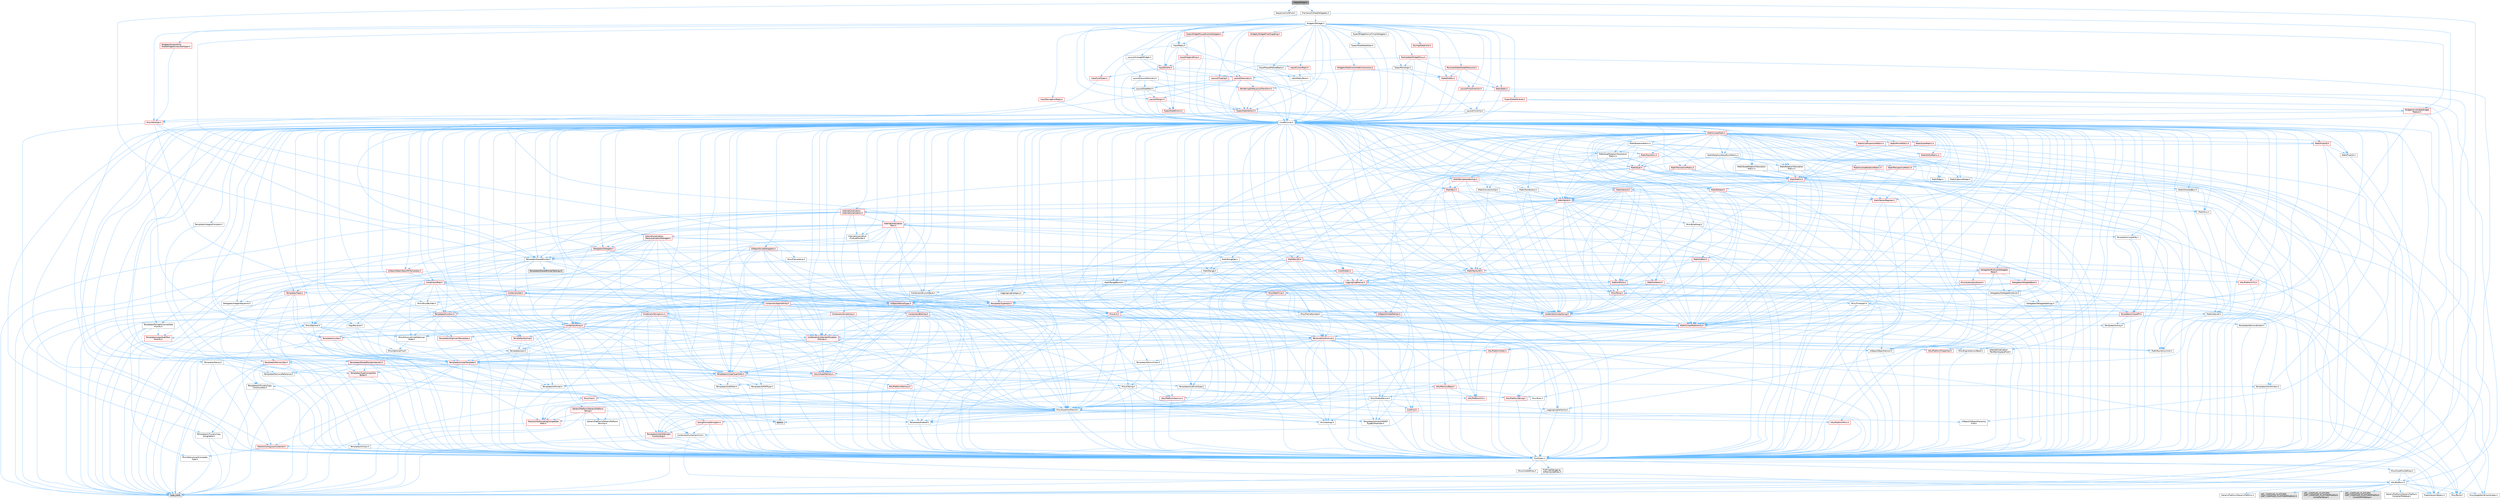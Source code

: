 digraph "ViewUtilities.h"
{
 // INTERACTIVE_SVG=YES
 // LATEX_PDF_SIZE
  bgcolor="transparent";
  edge [fontname=Helvetica,fontsize=10,labelfontname=Helvetica,labelfontsize=10];
  node [fontname=Helvetica,fontsize=10,shape=box,height=0.2,width=0.4];
  Node1 [id="Node000001",label="ViewUtilities.h",height=0.2,width=0.4,color="gray40", fillcolor="grey60", style="filled", fontcolor="black",tooltip=" "];
  Node1 -> Node2 [id="edge1_Node000001_Node000002",color="steelblue1",style="solid",tooltip=" "];
  Node2 [id="Node000002",label="CoreTypes.h",height=0.2,width=0.4,color="grey40", fillcolor="white", style="filled",URL="$dc/dec/CoreTypes_8h.html",tooltip=" "];
  Node2 -> Node3 [id="edge2_Node000002_Node000003",color="steelblue1",style="solid",tooltip=" "];
  Node3 [id="Node000003",label="HAL/Platform.h",height=0.2,width=0.4,color="grey40", fillcolor="white", style="filled",URL="$d9/dd0/Platform_8h.html",tooltip=" "];
  Node3 -> Node4 [id="edge3_Node000003_Node000004",color="steelblue1",style="solid",tooltip=" "];
  Node4 [id="Node000004",label="Misc/Build.h",height=0.2,width=0.4,color="grey40", fillcolor="white", style="filled",URL="$d3/dbb/Build_8h.html",tooltip=" "];
  Node3 -> Node5 [id="edge4_Node000003_Node000005",color="steelblue1",style="solid",tooltip=" "];
  Node5 [id="Node000005",label="Misc/LargeWorldCoordinates.h",height=0.2,width=0.4,color="grey40", fillcolor="white", style="filled",URL="$d2/dcb/LargeWorldCoordinates_8h.html",tooltip=" "];
  Node3 -> Node6 [id="edge5_Node000003_Node000006",color="steelblue1",style="solid",tooltip=" "];
  Node6 [id="Node000006",label="type_traits",height=0.2,width=0.4,color="grey60", fillcolor="#E0E0E0", style="filled",tooltip=" "];
  Node3 -> Node7 [id="edge6_Node000003_Node000007",color="steelblue1",style="solid",tooltip=" "];
  Node7 [id="Node000007",label="PreprocessorHelpers.h",height=0.2,width=0.4,color="grey40", fillcolor="white", style="filled",URL="$db/ddb/PreprocessorHelpers_8h.html",tooltip=" "];
  Node3 -> Node8 [id="edge7_Node000003_Node000008",color="steelblue1",style="solid",tooltip=" "];
  Node8 [id="Node000008",label="UBT_COMPILED_PLATFORM\l/UBT_COMPILED_PLATFORMPlatform\lCompilerPreSetup.h",height=0.2,width=0.4,color="grey60", fillcolor="#E0E0E0", style="filled",tooltip=" "];
  Node3 -> Node9 [id="edge8_Node000003_Node000009",color="steelblue1",style="solid",tooltip=" "];
  Node9 [id="Node000009",label="GenericPlatform/GenericPlatform\lCompilerPreSetup.h",height=0.2,width=0.4,color="grey40", fillcolor="white", style="filled",URL="$d9/dc8/GenericPlatformCompilerPreSetup_8h.html",tooltip=" "];
  Node3 -> Node10 [id="edge9_Node000003_Node000010",color="steelblue1",style="solid",tooltip=" "];
  Node10 [id="Node000010",label="GenericPlatform/GenericPlatform.h",height=0.2,width=0.4,color="grey40", fillcolor="white", style="filled",URL="$d6/d84/GenericPlatform_8h.html",tooltip=" "];
  Node3 -> Node11 [id="edge10_Node000003_Node000011",color="steelblue1",style="solid",tooltip=" "];
  Node11 [id="Node000011",label="UBT_COMPILED_PLATFORM\l/UBT_COMPILED_PLATFORMPlatform.h",height=0.2,width=0.4,color="grey60", fillcolor="#E0E0E0", style="filled",tooltip=" "];
  Node3 -> Node12 [id="edge11_Node000003_Node000012",color="steelblue1",style="solid",tooltip=" "];
  Node12 [id="Node000012",label="UBT_COMPILED_PLATFORM\l/UBT_COMPILED_PLATFORMPlatform\lCompilerSetup.h",height=0.2,width=0.4,color="grey60", fillcolor="#E0E0E0", style="filled",tooltip=" "];
  Node2 -> Node13 [id="edge12_Node000002_Node000013",color="steelblue1",style="solid",tooltip=" "];
  Node13 [id="Node000013",label="ProfilingDebugging\l/UMemoryDefines.h",height=0.2,width=0.4,color="grey40", fillcolor="white", style="filled",URL="$d2/da2/UMemoryDefines_8h.html",tooltip=" "];
  Node2 -> Node14 [id="edge13_Node000002_Node000014",color="steelblue1",style="solid",tooltip=" "];
  Node14 [id="Node000014",label="Misc/CoreMiscDefines.h",height=0.2,width=0.4,color="grey40", fillcolor="white", style="filled",URL="$da/d38/CoreMiscDefines_8h.html",tooltip=" "];
  Node14 -> Node3 [id="edge14_Node000014_Node000003",color="steelblue1",style="solid",tooltip=" "];
  Node14 -> Node7 [id="edge15_Node000014_Node000007",color="steelblue1",style="solid",tooltip=" "];
  Node2 -> Node15 [id="edge16_Node000002_Node000015",color="steelblue1",style="solid",tooltip=" "];
  Node15 [id="Node000015",label="Misc/CoreDefines.h",height=0.2,width=0.4,color="grey40", fillcolor="white", style="filled",URL="$d3/dd2/CoreDefines_8h.html",tooltip=" "];
  Node1 -> Node16 [id="edge17_Node000001_Node000016",color="steelblue1",style="solid",tooltip=" "];
  Node16 [id="Node000016",label="SequencerCoreFwd.h",height=0.2,width=0.4,color="grey40", fillcolor="white", style="filled",URL="$d7/dc1/SequencerCoreFwd_8h.html",tooltip=" "];
  Node1 -> Node17 [id="edge18_Node000001_Node000017",color="steelblue1",style="solid",tooltip=" "];
  Node17 [id="Node000017",label="Framework/SlateDelegates.h",height=0.2,width=0.4,color="grey40", fillcolor="white", style="filled",URL="$de/dd3/SlateDelegates_8h.html",tooltip=" "];
  Node17 -> Node18 [id="edge19_Node000017_Node000018",color="steelblue1",style="solid",tooltip=" "];
  Node18 [id="Node000018",label="CoreMinimal.h",height=0.2,width=0.4,color="grey40", fillcolor="white", style="filled",URL="$d7/d67/CoreMinimal_8h.html",tooltip=" "];
  Node18 -> Node2 [id="edge20_Node000018_Node000002",color="steelblue1",style="solid",tooltip=" "];
  Node18 -> Node19 [id="edge21_Node000018_Node000019",color="steelblue1",style="solid",tooltip=" "];
  Node19 [id="Node000019",label="CoreFwd.h",height=0.2,width=0.4,color="red", fillcolor="#FFF0F0", style="filled",URL="$d1/d1e/CoreFwd_8h.html",tooltip=" "];
  Node19 -> Node2 [id="edge22_Node000019_Node000002",color="steelblue1",style="solid",tooltip=" "];
  Node19 -> Node20 [id="edge23_Node000019_Node000020",color="steelblue1",style="solid",tooltip=" "];
  Node20 [id="Node000020",label="Containers/ContainersFwd.h",height=0.2,width=0.4,color="grey40", fillcolor="white", style="filled",URL="$d4/d0a/ContainersFwd_8h.html",tooltip=" "];
  Node20 -> Node3 [id="edge24_Node000020_Node000003",color="steelblue1",style="solid",tooltip=" "];
  Node20 -> Node2 [id="edge25_Node000020_Node000002",color="steelblue1",style="solid",tooltip=" "];
  Node20 -> Node21 [id="edge26_Node000020_Node000021",color="steelblue1",style="solid",tooltip=" "];
  Node21 [id="Node000021",label="Traits/IsContiguousContainer.h",height=0.2,width=0.4,color="red", fillcolor="#FFF0F0", style="filled",URL="$d5/d3c/IsContiguousContainer_8h.html",tooltip=" "];
  Node21 -> Node2 [id="edge27_Node000021_Node000002",color="steelblue1",style="solid",tooltip=" "];
  Node21 -> Node22 [id="edge28_Node000021_Node000022",color="steelblue1",style="solid",tooltip=" "];
  Node22 [id="Node000022",label="Misc/StaticAssertComplete\lType.h",height=0.2,width=0.4,color="grey40", fillcolor="white", style="filled",URL="$d5/d4e/StaticAssertCompleteType_8h.html",tooltip=" "];
  Node19 -> Node25 [id="edge29_Node000019_Node000025",color="steelblue1",style="solid",tooltip=" "];
  Node25 [id="Node000025",label="UObject/UObjectHierarchy\lFwd.h",height=0.2,width=0.4,color="grey40", fillcolor="white", style="filled",URL="$d3/d13/UObjectHierarchyFwd_8h.html",tooltip=" "];
  Node18 -> Node25 [id="edge30_Node000018_Node000025",color="steelblue1",style="solid",tooltip=" "];
  Node18 -> Node20 [id="edge31_Node000018_Node000020",color="steelblue1",style="solid",tooltip=" "];
  Node18 -> Node26 [id="edge32_Node000018_Node000026",color="steelblue1",style="solid",tooltip=" "];
  Node26 [id="Node000026",label="Misc/VarArgs.h",height=0.2,width=0.4,color="grey40", fillcolor="white", style="filled",URL="$d5/d6f/VarArgs_8h.html",tooltip=" "];
  Node26 -> Node2 [id="edge33_Node000026_Node000002",color="steelblue1",style="solid",tooltip=" "];
  Node18 -> Node27 [id="edge34_Node000018_Node000027",color="steelblue1",style="solid",tooltip=" "];
  Node27 [id="Node000027",label="Logging/LogVerbosity.h",height=0.2,width=0.4,color="grey40", fillcolor="white", style="filled",URL="$d2/d8f/LogVerbosity_8h.html",tooltip=" "];
  Node27 -> Node2 [id="edge35_Node000027_Node000002",color="steelblue1",style="solid",tooltip=" "];
  Node18 -> Node28 [id="edge36_Node000018_Node000028",color="steelblue1",style="solid",tooltip=" "];
  Node28 [id="Node000028",label="Misc/OutputDevice.h",height=0.2,width=0.4,color="grey40", fillcolor="white", style="filled",URL="$d7/d32/OutputDevice_8h.html",tooltip=" "];
  Node28 -> Node19 [id="edge37_Node000028_Node000019",color="steelblue1",style="solid",tooltip=" "];
  Node28 -> Node2 [id="edge38_Node000028_Node000002",color="steelblue1",style="solid",tooltip=" "];
  Node28 -> Node27 [id="edge39_Node000028_Node000027",color="steelblue1",style="solid",tooltip=" "];
  Node28 -> Node26 [id="edge40_Node000028_Node000026",color="steelblue1",style="solid",tooltip=" "];
  Node28 -> Node29 [id="edge41_Node000028_Node000029",color="steelblue1",style="solid",tooltip=" "];
  Node29 [id="Node000029",label="Templates/IsArrayOrRefOf\lTypeByPredicate.h",height=0.2,width=0.4,color="grey40", fillcolor="white", style="filled",URL="$d6/da1/IsArrayOrRefOfTypeByPredicate_8h.html",tooltip=" "];
  Node29 -> Node2 [id="edge42_Node000029_Node000002",color="steelblue1",style="solid",tooltip=" "];
  Node28 -> Node30 [id="edge43_Node000028_Node000030",color="steelblue1",style="solid",tooltip=" "];
  Node30 [id="Node000030",label="Templates/IsValidVariadic\lFunctionArg.h",height=0.2,width=0.4,color="red", fillcolor="#FFF0F0", style="filled",URL="$d0/dc8/IsValidVariadicFunctionArg_8h.html",tooltip=" "];
  Node30 -> Node2 [id="edge44_Node000030_Node000002",color="steelblue1",style="solid",tooltip=" "];
  Node30 -> Node6 [id="edge45_Node000030_Node000006",color="steelblue1",style="solid",tooltip=" "];
  Node28 -> Node32 [id="edge46_Node000028_Node000032",color="steelblue1",style="solid",tooltip=" "];
  Node32 [id="Node000032",label="Traits/IsCharEncodingCompatible\lWith.h",height=0.2,width=0.4,color="red", fillcolor="#FFF0F0", style="filled",URL="$df/dd1/IsCharEncodingCompatibleWith_8h.html",tooltip=" "];
  Node32 -> Node6 [id="edge47_Node000032_Node000006",color="steelblue1",style="solid",tooltip=" "];
  Node18 -> Node34 [id="edge48_Node000018_Node000034",color="steelblue1",style="solid",tooltip=" "];
  Node34 [id="Node000034",label="HAL/PlatformCrt.h",height=0.2,width=0.4,color="red", fillcolor="#FFF0F0", style="filled",URL="$d8/d75/PlatformCrt_8h.html",tooltip=" "];
  Node18 -> Node44 [id="edge49_Node000018_Node000044",color="steelblue1",style="solid",tooltip=" "];
  Node44 [id="Node000044",label="HAL/PlatformMisc.h",height=0.2,width=0.4,color="red", fillcolor="#FFF0F0", style="filled",URL="$d0/df5/PlatformMisc_8h.html",tooltip=" "];
  Node44 -> Node2 [id="edge50_Node000044_Node000002",color="steelblue1",style="solid",tooltip=" "];
  Node18 -> Node63 [id="edge51_Node000018_Node000063",color="steelblue1",style="solid",tooltip=" "];
  Node63 [id="Node000063",label="Misc/AssertionMacros.h",height=0.2,width=0.4,color="grey40", fillcolor="white", style="filled",URL="$d0/dfa/AssertionMacros_8h.html",tooltip=" "];
  Node63 -> Node2 [id="edge52_Node000063_Node000002",color="steelblue1",style="solid",tooltip=" "];
  Node63 -> Node3 [id="edge53_Node000063_Node000003",color="steelblue1",style="solid",tooltip=" "];
  Node63 -> Node44 [id="edge54_Node000063_Node000044",color="steelblue1",style="solid",tooltip=" "];
  Node63 -> Node7 [id="edge55_Node000063_Node000007",color="steelblue1",style="solid",tooltip=" "];
  Node63 -> Node64 [id="edge56_Node000063_Node000064",color="steelblue1",style="solid",tooltip=" "];
  Node64 [id="Node000064",label="Templates/EnableIf.h",height=0.2,width=0.4,color="grey40", fillcolor="white", style="filled",URL="$d7/d60/EnableIf_8h.html",tooltip=" "];
  Node64 -> Node2 [id="edge57_Node000064_Node000002",color="steelblue1",style="solid",tooltip=" "];
  Node63 -> Node29 [id="edge58_Node000063_Node000029",color="steelblue1",style="solid",tooltip=" "];
  Node63 -> Node30 [id="edge59_Node000063_Node000030",color="steelblue1",style="solid",tooltip=" "];
  Node63 -> Node32 [id="edge60_Node000063_Node000032",color="steelblue1",style="solid",tooltip=" "];
  Node63 -> Node26 [id="edge61_Node000063_Node000026",color="steelblue1",style="solid",tooltip=" "];
  Node63 -> Node65 [id="edge62_Node000063_Node000065",color="steelblue1",style="solid",tooltip=" "];
  Node65 [id="Node000065",label="String/FormatStringSan.h",height=0.2,width=0.4,color="red", fillcolor="#FFF0F0", style="filled",URL="$d3/d8b/FormatStringSan_8h.html",tooltip=" "];
  Node65 -> Node6 [id="edge63_Node000065_Node000006",color="steelblue1",style="solid",tooltip=" "];
  Node65 -> Node2 [id="edge64_Node000065_Node000002",color="steelblue1",style="solid",tooltip=" "];
  Node65 -> Node30 [id="edge65_Node000065_Node000030",color="steelblue1",style="solid",tooltip=" "];
  Node65 -> Node20 [id="edge66_Node000065_Node000020",color="steelblue1",style="solid",tooltip=" "];
  Node63 -> Node71 [id="edge67_Node000063_Node000071",color="steelblue1",style="solid",tooltip=" "];
  Node71 [id="Node000071",label="atomic",height=0.2,width=0.4,color="grey60", fillcolor="#E0E0E0", style="filled",tooltip=" "];
  Node18 -> Node72 [id="edge68_Node000018_Node000072",color="steelblue1",style="solid",tooltip=" "];
  Node72 [id="Node000072",label="Templates/IsPointer.h",height=0.2,width=0.4,color="grey40", fillcolor="white", style="filled",URL="$d7/d05/IsPointer_8h.html",tooltip=" "];
  Node72 -> Node2 [id="edge69_Node000072_Node000002",color="steelblue1",style="solid",tooltip=" "];
  Node18 -> Node73 [id="edge70_Node000018_Node000073",color="steelblue1",style="solid",tooltip=" "];
  Node73 [id="Node000073",label="HAL/PlatformMemory.h",height=0.2,width=0.4,color="red", fillcolor="#FFF0F0", style="filled",URL="$de/d68/PlatformMemory_8h.html",tooltip=" "];
  Node73 -> Node2 [id="edge71_Node000073_Node000002",color="steelblue1",style="solid",tooltip=" "];
  Node18 -> Node56 [id="edge72_Node000018_Node000056",color="steelblue1",style="solid",tooltip=" "];
  Node56 [id="Node000056",label="HAL/PlatformAtomics.h",height=0.2,width=0.4,color="red", fillcolor="#FFF0F0", style="filled",URL="$d3/d36/PlatformAtomics_8h.html",tooltip=" "];
  Node56 -> Node2 [id="edge73_Node000056_Node000002",color="steelblue1",style="solid",tooltip=" "];
  Node18 -> Node78 [id="edge74_Node000018_Node000078",color="steelblue1",style="solid",tooltip=" "];
  Node78 [id="Node000078",label="Misc/Exec.h",height=0.2,width=0.4,color="grey40", fillcolor="white", style="filled",URL="$de/ddb/Exec_8h.html",tooltip=" "];
  Node78 -> Node2 [id="edge75_Node000078_Node000002",color="steelblue1",style="solid",tooltip=" "];
  Node78 -> Node63 [id="edge76_Node000078_Node000063",color="steelblue1",style="solid",tooltip=" "];
  Node18 -> Node79 [id="edge77_Node000018_Node000079",color="steelblue1",style="solid",tooltip=" "];
  Node79 [id="Node000079",label="HAL/MemoryBase.h",height=0.2,width=0.4,color="red", fillcolor="#FFF0F0", style="filled",URL="$d6/d9f/MemoryBase_8h.html",tooltip=" "];
  Node79 -> Node2 [id="edge78_Node000079_Node000002",color="steelblue1",style="solid",tooltip=" "];
  Node79 -> Node56 [id="edge79_Node000079_Node000056",color="steelblue1",style="solid",tooltip=" "];
  Node79 -> Node34 [id="edge80_Node000079_Node000034",color="steelblue1",style="solid",tooltip=" "];
  Node79 -> Node78 [id="edge81_Node000079_Node000078",color="steelblue1",style="solid",tooltip=" "];
  Node79 -> Node28 [id="edge82_Node000079_Node000028",color="steelblue1",style="solid",tooltip=" "];
  Node18 -> Node89 [id="edge83_Node000018_Node000089",color="steelblue1",style="solid",tooltip=" "];
  Node89 [id="Node000089",label="HAL/UnrealMemory.h",height=0.2,width=0.4,color="red", fillcolor="#FFF0F0", style="filled",URL="$d9/d96/UnrealMemory_8h.html",tooltip=" "];
  Node89 -> Node2 [id="edge84_Node000089_Node000002",color="steelblue1",style="solid",tooltip=" "];
  Node89 -> Node79 [id="edge85_Node000089_Node000079",color="steelblue1",style="solid",tooltip=" "];
  Node89 -> Node73 [id="edge86_Node000089_Node000073",color="steelblue1",style="solid",tooltip=" "];
  Node89 -> Node72 [id="edge87_Node000089_Node000072",color="steelblue1",style="solid",tooltip=" "];
  Node18 -> Node91 [id="edge88_Node000018_Node000091",color="steelblue1",style="solid",tooltip=" "];
  Node91 [id="Node000091",label="Templates/IsArithmetic.h",height=0.2,width=0.4,color="grey40", fillcolor="white", style="filled",URL="$d2/d5d/IsArithmetic_8h.html",tooltip=" "];
  Node91 -> Node2 [id="edge89_Node000091_Node000002",color="steelblue1",style="solid",tooltip=" "];
  Node18 -> Node85 [id="edge90_Node000018_Node000085",color="steelblue1",style="solid",tooltip=" "];
  Node85 [id="Node000085",label="Templates/AndOrNot.h",height=0.2,width=0.4,color="grey40", fillcolor="white", style="filled",URL="$db/d0a/AndOrNot_8h.html",tooltip=" "];
  Node85 -> Node2 [id="edge91_Node000085_Node000002",color="steelblue1",style="solid",tooltip=" "];
  Node18 -> Node92 [id="edge92_Node000018_Node000092",color="steelblue1",style="solid",tooltip=" "];
  Node92 [id="Node000092",label="Templates/IsPODType.h",height=0.2,width=0.4,color="grey40", fillcolor="white", style="filled",URL="$d7/db1/IsPODType_8h.html",tooltip=" "];
  Node92 -> Node2 [id="edge93_Node000092_Node000002",color="steelblue1",style="solid",tooltip=" "];
  Node18 -> Node93 [id="edge94_Node000018_Node000093",color="steelblue1",style="solid",tooltip=" "];
  Node93 [id="Node000093",label="Templates/IsUECoreType.h",height=0.2,width=0.4,color="grey40", fillcolor="white", style="filled",URL="$d1/db8/IsUECoreType_8h.html",tooltip=" "];
  Node93 -> Node2 [id="edge95_Node000093_Node000002",color="steelblue1",style="solid",tooltip=" "];
  Node93 -> Node6 [id="edge96_Node000093_Node000006",color="steelblue1",style="solid",tooltip=" "];
  Node18 -> Node86 [id="edge97_Node000018_Node000086",color="steelblue1",style="solid",tooltip=" "];
  Node86 [id="Node000086",label="Templates/IsTriviallyCopy\lConstructible.h",height=0.2,width=0.4,color="grey40", fillcolor="white", style="filled",URL="$d3/d78/IsTriviallyCopyConstructible_8h.html",tooltip=" "];
  Node86 -> Node2 [id="edge98_Node000086_Node000002",color="steelblue1",style="solid",tooltip=" "];
  Node86 -> Node6 [id="edge99_Node000086_Node000006",color="steelblue1",style="solid",tooltip=" "];
  Node18 -> Node94 [id="edge100_Node000018_Node000094",color="steelblue1",style="solid",tooltip=" "];
  Node94 [id="Node000094",label="Templates/UnrealTypeTraits.h",height=0.2,width=0.4,color="red", fillcolor="#FFF0F0", style="filled",URL="$d2/d2d/UnrealTypeTraits_8h.html",tooltip=" "];
  Node94 -> Node2 [id="edge101_Node000094_Node000002",color="steelblue1",style="solid",tooltip=" "];
  Node94 -> Node72 [id="edge102_Node000094_Node000072",color="steelblue1",style="solid",tooltip=" "];
  Node94 -> Node63 [id="edge103_Node000094_Node000063",color="steelblue1",style="solid",tooltip=" "];
  Node94 -> Node85 [id="edge104_Node000094_Node000085",color="steelblue1",style="solid",tooltip=" "];
  Node94 -> Node64 [id="edge105_Node000094_Node000064",color="steelblue1",style="solid",tooltip=" "];
  Node94 -> Node91 [id="edge106_Node000094_Node000091",color="steelblue1",style="solid",tooltip=" "];
  Node94 -> Node92 [id="edge107_Node000094_Node000092",color="steelblue1",style="solid",tooltip=" "];
  Node94 -> Node93 [id="edge108_Node000094_Node000093",color="steelblue1",style="solid",tooltip=" "];
  Node94 -> Node86 [id="edge109_Node000094_Node000086",color="steelblue1",style="solid",tooltip=" "];
  Node18 -> Node64 [id="edge110_Node000018_Node000064",color="steelblue1",style="solid",tooltip=" "];
  Node18 -> Node96 [id="edge111_Node000018_Node000096",color="steelblue1",style="solid",tooltip=" "];
  Node96 [id="Node000096",label="Templates/RemoveReference.h",height=0.2,width=0.4,color="grey40", fillcolor="white", style="filled",URL="$da/dbe/RemoveReference_8h.html",tooltip=" "];
  Node96 -> Node2 [id="edge112_Node000096_Node000002",color="steelblue1",style="solid",tooltip=" "];
  Node18 -> Node97 [id="edge113_Node000018_Node000097",color="steelblue1",style="solid",tooltip=" "];
  Node97 [id="Node000097",label="Templates/IntegralConstant.h",height=0.2,width=0.4,color="grey40", fillcolor="white", style="filled",URL="$db/d1b/IntegralConstant_8h.html",tooltip=" "];
  Node97 -> Node2 [id="edge114_Node000097_Node000002",color="steelblue1",style="solid",tooltip=" "];
  Node18 -> Node98 [id="edge115_Node000018_Node000098",color="steelblue1",style="solid",tooltip=" "];
  Node98 [id="Node000098",label="Templates/IsClass.h",height=0.2,width=0.4,color="grey40", fillcolor="white", style="filled",URL="$db/dcb/IsClass_8h.html",tooltip=" "];
  Node98 -> Node2 [id="edge116_Node000098_Node000002",color="steelblue1",style="solid",tooltip=" "];
  Node18 -> Node99 [id="edge117_Node000018_Node000099",color="steelblue1",style="solid",tooltip=" "];
  Node99 [id="Node000099",label="Templates/TypeCompatible\lBytes.h",height=0.2,width=0.4,color="red", fillcolor="#FFF0F0", style="filled",URL="$df/d0a/TypeCompatibleBytes_8h.html",tooltip=" "];
  Node99 -> Node2 [id="edge118_Node000099_Node000002",color="steelblue1",style="solid",tooltip=" "];
  Node99 -> Node6 [id="edge119_Node000099_Node000006",color="steelblue1",style="solid",tooltip=" "];
  Node18 -> Node21 [id="edge120_Node000018_Node000021",color="steelblue1",style="solid",tooltip=" "];
  Node18 -> Node100 [id="edge121_Node000018_Node000100",color="steelblue1",style="solid",tooltip=" "];
  Node100 [id="Node000100",label="Templates/UnrealTemplate.h",height=0.2,width=0.4,color="red", fillcolor="#FFF0F0", style="filled",URL="$d4/d24/UnrealTemplate_8h.html",tooltip=" "];
  Node100 -> Node2 [id="edge122_Node000100_Node000002",color="steelblue1",style="solid",tooltip=" "];
  Node100 -> Node72 [id="edge123_Node000100_Node000072",color="steelblue1",style="solid",tooltip=" "];
  Node100 -> Node89 [id="edge124_Node000100_Node000089",color="steelblue1",style="solid",tooltip=" "];
  Node100 -> Node94 [id="edge125_Node000100_Node000094",color="steelblue1",style="solid",tooltip=" "];
  Node100 -> Node96 [id="edge126_Node000100_Node000096",color="steelblue1",style="solid",tooltip=" "];
  Node100 -> Node99 [id="edge127_Node000100_Node000099",color="steelblue1",style="solid",tooltip=" "];
  Node100 -> Node21 [id="edge128_Node000100_Node000021",color="steelblue1",style="solid",tooltip=" "];
  Node100 -> Node6 [id="edge129_Node000100_Node000006",color="steelblue1",style="solid",tooltip=" "];
  Node18 -> Node49 [id="edge130_Node000018_Node000049",color="steelblue1",style="solid",tooltip=" "];
  Node49 [id="Node000049",label="Math/NumericLimits.h",height=0.2,width=0.4,color="grey40", fillcolor="white", style="filled",URL="$df/d1b/NumericLimits_8h.html",tooltip=" "];
  Node49 -> Node2 [id="edge131_Node000049_Node000002",color="steelblue1",style="solid",tooltip=" "];
  Node18 -> Node104 [id="edge132_Node000018_Node000104",color="steelblue1",style="solid",tooltip=" "];
  Node104 [id="Node000104",label="HAL/PlatformMath.h",height=0.2,width=0.4,color="red", fillcolor="#FFF0F0", style="filled",URL="$dc/d53/PlatformMath_8h.html",tooltip=" "];
  Node104 -> Node2 [id="edge133_Node000104_Node000002",color="steelblue1",style="solid",tooltip=" "];
  Node18 -> Node87 [id="edge134_Node000018_Node000087",color="steelblue1",style="solid",tooltip=" "];
  Node87 [id="Node000087",label="Templates/IsTriviallyCopy\lAssignable.h",height=0.2,width=0.4,color="grey40", fillcolor="white", style="filled",URL="$d2/df2/IsTriviallyCopyAssignable_8h.html",tooltip=" "];
  Node87 -> Node2 [id="edge135_Node000087_Node000002",color="steelblue1",style="solid",tooltip=" "];
  Node87 -> Node6 [id="edge136_Node000087_Node000006",color="steelblue1",style="solid",tooltip=" "];
  Node18 -> Node112 [id="edge137_Node000018_Node000112",color="steelblue1",style="solid",tooltip=" "];
  Node112 [id="Node000112",label="Templates/MemoryOps.h",height=0.2,width=0.4,color="red", fillcolor="#FFF0F0", style="filled",URL="$db/dea/MemoryOps_8h.html",tooltip=" "];
  Node112 -> Node2 [id="edge138_Node000112_Node000002",color="steelblue1",style="solid",tooltip=" "];
  Node112 -> Node89 [id="edge139_Node000112_Node000089",color="steelblue1",style="solid",tooltip=" "];
  Node112 -> Node87 [id="edge140_Node000112_Node000087",color="steelblue1",style="solid",tooltip=" "];
  Node112 -> Node86 [id="edge141_Node000112_Node000086",color="steelblue1",style="solid",tooltip=" "];
  Node112 -> Node94 [id="edge142_Node000112_Node000094",color="steelblue1",style="solid",tooltip=" "];
  Node112 -> Node6 [id="edge143_Node000112_Node000006",color="steelblue1",style="solid",tooltip=" "];
  Node18 -> Node113 [id="edge144_Node000018_Node000113",color="steelblue1",style="solid",tooltip=" "];
  Node113 [id="Node000113",label="Containers/ContainerAllocation\lPolicies.h",height=0.2,width=0.4,color="red", fillcolor="#FFF0F0", style="filled",URL="$d7/dff/ContainerAllocationPolicies_8h.html",tooltip=" "];
  Node113 -> Node2 [id="edge145_Node000113_Node000002",color="steelblue1",style="solid",tooltip=" "];
  Node113 -> Node113 [id="edge146_Node000113_Node000113",color="steelblue1",style="solid",tooltip=" "];
  Node113 -> Node104 [id="edge147_Node000113_Node000104",color="steelblue1",style="solid",tooltip=" "];
  Node113 -> Node89 [id="edge148_Node000113_Node000089",color="steelblue1",style="solid",tooltip=" "];
  Node113 -> Node49 [id="edge149_Node000113_Node000049",color="steelblue1",style="solid",tooltip=" "];
  Node113 -> Node63 [id="edge150_Node000113_Node000063",color="steelblue1",style="solid",tooltip=" "];
  Node113 -> Node112 [id="edge151_Node000113_Node000112",color="steelblue1",style="solid",tooltip=" "];
  Node113 -> Node99 [id="edge152_Node000113_Node000099",color="steelblue1",style="solid",tooltip=" "];
  Node113 -> Node6 [id="edge153_Node000113_Node000006",color="steelblue1",style="solid",tooltip=" "];
  Node18 -> Node116 [id="edge154_Node000018_Node000116",color="steelblue1",style="solid",tooltip=" "];
  Node116 [id="Node000116",label="Templates/IsEnumClass.h",height=0.2,width=0.4,color="grey40", fillcolor="white", style="filled",URL="$d7/d15/IsEnumClass_8h.html",tooltip=" "];
  Node116 -> Node2 [id="edge155_Node000116_Node000002",color="steelblue1",style="solid",tooltip=" "];
  Node116 -> Node85 [id="edge156_Node000116_Node000085",color="steelblue1",style="solid",tooltip=" "];
  Node18 -> Node117 [id="edge157_Node000018_Node000117",color="steelblue1",style="solid",tooltip=" "];
  Node117 [id="Node000117",label="HAL/PlatformProperties.h",height=0.2,width=0.4,color="red", fillcolor="#FFF0F0", style="filled",URL="$d9/db0/PlatformProperties_8h.html",tooltip=" "];
  Node117 -> Node2 [id="edge158_Node000117_Node000002",color="steelblue1",style="solid",tooltip=" "];
  Node18 -> Node120 [id="edge159_Node000018_Node000120",color="steelblue1",style="solid",tooltip=" "];
  Node120 [id="Node000120",label="Misc/EngineVersionBase.h",height=0.2,width=0.4,color="grey40", fillcolor="white", style="filled",URL="$d5/d2b/EngineVersionBase_8h.html",tooltip=" "];
  Node120 -> Node2 [id="edge160_Node000120_Node000002",color="steelblue1",style="solid",tooltip=" "];
  Node18 -> Node121 [id="edge161_Node000018_Node000121",color="steelblue1",style="solid",tooltip=" "];
  Node121 [id="Node000121",label="Internationalization\l/TextNamespaceFwd.h",height=0.2,width=0.4,color="grey40", fillcolor="white", style="filled",URL="$d8/d97/TextNamespaceFwd_8h.html",tooltip=" "];
  Node121 -> Node2 [id="edge162_Node000121_Node000002",color="steelblue1",style="solid",tooltip=" "];
  Node18 -> Node122 [id="edge163_Node000018_Node000122",color="steelblue1",style="solid",tooltip=" "];
  Node122 [id="Node000122",label="Serialization/Archive.h",height=0.2,width=0.4,color="red", fillcolor="#FFF0F0", style="filled",URL="$d7/d3b/Archive_8h.html",tooltip=" "];
  Node122 -> Node19 [id="edge164_Node000122_Node000019",color="steelblue1",style="solid",tooltip=" "];
  Node122 -> Node2 [id="edge165_Node000122_Node000002",color="steelblue1",style="solid",tooltip=" "];
  Node122 -> Node117 [id="edge166_Node000122_Node000117",color="steelblue1",style="solid",tooltip=" "];
  Node122 -> Node121 [id="edge167_Node000122_Node000121",color="steelblue1",style="solid",tooltip=" "];
  Node122 -> Node63 [id="edge168_Node000122_Node000063",color="steelblue1",style="solid",tooltip=" "];
  Node122 -> Node4 [id="edge169_Node000122_Node000004",color="steelblue1",style="solid",tooltip=" "];
  Node122 -> Node120 [id="edge170_Node000122_Node000120",color="steelblue1",style="solid",tooltip=" "];
  Node122 -> Node26 [id="edge171_Node000122_Node000026",color="steelblue1",style="solid",tooltip=" "];
  Node122 -> Node64 [id="edge172_Node000122_Node000064",color="steelblue1",style="solid",tooltip=" "];
  Node122 -> Node29 [id="edge173_Node000122_Node000029",color="steelblue1",style="solid",tooltip=" "];
  Node122 -> Node116 [id="edge174_Node000122_Node000116",color="steelblue1",style="solid",tooltip=" "];
  Node122 -> Node30 [id="edge175_Node000122_Node000030",color="steelblue1",style="solid",tooltip=" "];
  Node122 -> Node100 [id="edge176_Node000122_Node000100",color="steelblue1",style="solid",tooltip=" "];
  Node122 -> Node32 [id="edge177_Node000122_Node000032",color="steelblue1",style="solid",tooltip=" "];
  Node122 -> Node125 [id="edge178_Node000122_Node000125",color="steelblue1",style="solid",tooltip=" "];
  Node125 [id="Node000125",label="UObject/ObjectVersion.h",height=0.2,width=0.4,color="grey40", fillcolor="white", style="filled",URL="$da/d63/ObjectVersion_8h.html",tooltip=" "];
  Node125 -> Node2 [id="edge179_Node000125_Node000002",color="steelblue1",style="solid",tooltip=" "];
  Node18 -> Node126 [id="edge180_Node000018_Node000126",color="steelblue1",style="solid",tooltip=" "];
  Node126 [id="Node000126",label="Templates/Less.h",height=0.2,width=0.4,color="grey40", fillcolor="white", style="filled",URL="$de/dc8/Less_8h.html",tooltip=" "];
  Node126 -> Node2 [id="edge181_Node000126_Node000002",color="steelblue1",style="solid",tooltip=" "];
  Node126 -> Node100 [id="edge182_Node000126_Node000100",color="steelblue1",style="solid",tooltip=" "];
  Node18 -> Node127 [id="edge183_Node000018_Node000127",color="steelblue1",style="solid",tooltip=" "];
  Node127 [id="Node000127",label="Templates/Sorting.h",height=0.2,width=0.4,color="red", fillcolor="#FFF0F0", style="filled",URL="$d3/d9e/Sorting_8h.html",tooltip=" "];
  Node127 -> Node2 [id="edge184_Node000127_Node000002",color="steelblue1",style="solid",tooltip=" "];
  Node127 -> Node104 [id="edge185_Node000127_Node000104",color="steelblue1",style="solid",tooltip=" "];
  Node127 -> Node126 [id="edge186_Node000127_Node000126",color="steelblue1",style="solid",tooltip=" "];
  Node18 -> Node138 [id="edge187_Node000018_Node000138",color="steelblue1",style="solid",tooltip=" "];
  Node138 [id="Node000138",label="Misc/Char.h",height=0.2,width=0.4,color="red", fillcolor="#FFF0F0", style="filled",URL="$d0/d58/Char_8h.html",tooltip=" "];
  Node138 -> Node2 [id="edge188_Node000138_Node000002",color="steelblue1",style="solid",tooltip=" "];
  Node138 -> Node6 [id="edge189_Node000138_Node000006",color="steelblue1",style="solid",tooltip=" "];
  Node18 -> Node141 [id="edge190_Node000018_Node000141",color="steelblue1",style="solid",tooltip=" "];
  Node141 [id="Node000141",label="GenericPlatform/GenericPlatform\lStricmp.h",height=0.2,width=0.4,color="grey40", fillcolor="white", style="filled",URL="$d2/d86/GenericPlatformStricmp_8h.html",tooltip=" "];
  Node141 -> Node2 [id="edge191_Node000141_Node000002",color="steelblue1",style="solid",tooltip=" "];
  Node18 -> Node142 [id="edge192_Node000018_Node000142",color="steelblue1",style="solid",tooltip=" "];
  Node142 [id="Node000142",label="GenericPlatform/GenericPlatform\lString.h",height=0.2,width=0.4,color="red", fillcolor="#FFF0F0", style="filled",URL="$dd/d20/GenericPlatformString_8h.html",tooltip=" "];
  Node142 -> Node2 [id="edge193_Node000142_Node000002",color="steelblue1",style="solid",tooltip=" "];
  Node142 -> Node141 [id="edge194_Node000142_Node000141",color="steelblue1",style="solid",tooltip=" "];
  Node142 -> Node64 [id="edge195_Node000142_Node000064",color="steelblue1",style="solid",tooltip=" "];
  Node142 -> Node32 [id="edge196_Node000142_Node000032",color="steelblue1",style="solid",tooltip=" "];
  Node142 -> Node6 [id="edge197_Node000142_Node000006",color="steelblue1",style="solid",tooltip=" "];
  Node18 -> Node75 [id="edge198_Node000018_Node000075",color="steelblue1",style="solid",tooltip=" "];
  Node75 [id="Node000075",label="HAL/PlatformString.h",height=0.2,width=0.4,color="red", fillcolor="#FFF0F0", style="filled",URL="$db/db5/PlatformString_8h.html",tooltip=" "];
  Node75 -> Node2 [id="edge199_Node000075_Node000002",color="steelblue1",style="solid",tooltip=" "];
  Node18 -> Node145 [id="edge200_Node000018_Node000145",color="steelblue1",style="solid",tooltip=" "];
  Node145 [id="Node000145",label="Misc/CString.h",height=0.2,width=0.4,color="grey40", fillcolor="white", style="filled",URL="$d2/d49/CString_8h.html",tooltip=" "];
  Node145 -> Node2 [id="edge201_Node000145_Node000002",color="steelblue1",style="solid",tooltip=" "];
  Node145 -> Node34 [id="edge202_Node000145_Node000034",color="steelblue1",style="solid",tooltip=" "];
  Node145 -> Node75 [id="edge203_Node000145_Node000075",color="steelblue1",style="solid",tooltip=" "];
  Node145 -> Node63 [id="edge204_Node000145_Node000063",color="steelblue1",style="solid",tooltip=" "];
  Node145 -> Node138 [id="edge205_Node000145_Node000138",color="steelblue1",style="solid",tooltip=" "];
  Node145 -> Node26 [id="edge206_Node000145_Node000026",color="steelblue1",style="solid",tooltip=" "];
  Node145 -> Node29 [id="edge207_Node000145_Node000029",color="steelblue1",style="solid",tooltip=" "];
  Node145 -> Node30 [id="edge208_Node000145_Node000030",color="steelblue1",style="solid",tooltip=" "];
  Node145 -> Node32 [id="edge209_Node000145_Node000032",color="steelblue1",style="solid",tooltip=" "];
  Node18 -> Node146 [id="edge210_Node000018_Node000146",color="steelblue1",style="solid",tooltip=" "];
  Node146 [id="Node000146",label="Misc/Crc.h",height=0.2,width=0.4,color="red", fillcolor="#FFF0F0", style="filled",URL="$d4/dd2/Crc_8h.html",tooltip=" "];
  Node146 -> Node2 [id="edge211_Node000146_Node000002",color="steelblue1",style="solid",tooltip=" "];
  Node146 -> Node75 [id="edge212_Node000146_Node000075",color="steelblue1",style="solid",tooltip=" "];
  Node146 -> Node63 [id="edge213_Node000146_Node000063",color="steelblue1",style="solid",tooltip=" "];
  Node146 -> Node145 [id="edge214_Node000146_Node000145",color="steelblue1",style="solid",tooltip=" "];
  Node146 -> Node138 [id="edge215_Node000146_Node000138",color="steelblue1",style="solid",tooltip=" "];
  Node146 -> Node94 [id="edge216_Node000146_Node000094",color="steelblue1",style="solid",tooltip=" "];
  Node18 -> Node137 [id="edge217_Node000018_Node000137",color="steelblue1",style="solid",tooltip=" "];
  Node137 [id="Node000137",label="Math/UnrealMathUtility.h",height=0.2,width=0.4,color="red", fillcolor="#FFF0F0", style="filled",URL="$db/db8/UnrealMathUtility_8h.html",tooltip=" "];
  Node137 -> Node2 [id="edge218_Node000137_Node000002",color="steelblue1",style="solid",tooltip=" "];
  Node137 -> Node63 [id="edge219_Node000137_Node000063",color="steelblue1",style="solid",tooltip=" "];
  Node137 -> Node104 [id="edge220_Node000137_Node000104",color="steelblue1",style="solid",tooltip=" "];
  Node18 -> Node147 [id="edge221_Node000018_Node000147",color="steelblue1",style="solid",tooltip=" "];
  Node147 [id="Node000147",label="Containers/UnrealString.h",height=0.2,width=0.4,color="red", fillcolor="#FFF0F0", style="filled",URL="$d5/dba/UnrealString_8h.html",tooltip=" "];
  Node18 -> Node151 [id="edge222_Node000018_Node000151",color="steelblue1",style="solid",tooltip=" "];
  Node151 [id="Node000151",label="Containers/Array.h",height=0.2,width=0.4,color="red", fillcolor="#FFF0F0", style="filled",URL="$df/dd0/Array_8h.html",tooltip=" "];
  Node151 -> Node2 [id="edge223_Node000151_Node000002",color="steelblue1",style="solid",tooltip=" "];
  Node151 -> Node63 [id="edge224_Node000151_Node000063",color="steelblue1",style="solid",tooltip=" "];
  Node151 -> Node152 [id="edge225_Node000151_Node000152",color="steelblue1",style="solid",tooltip=" "];
  Node152 [id="Node000152",label="Misc/IntrusiveUnsetOptional\lState.h",height=0.2,width=0.4,color="grey40", fillcolor="white", style="filled",URL="$d2/d0a/IntrusiveUnsetOptionalState_8h.html",tooltip=" "];
  Node152 -> Node153 [id="edge226_Node000152_Node000153",color="steelblue1",style="solid",tooltip=" "];
  Node153 [id="Node000153",label="Misc/OptionalFwd.h",height=0.2,width=0.4,color="grey40", fillcolor="white", style="filled",URL="$dc/d50/OptionalFwd_8h.html",tooltip=" "];
  Node151 -> Node89 [id="edge227_Node000151_Node000089",color="steelblue1",style="solid",tooltip=" "];
  Node151 -> Node94 [id="edge228_Node000151_Node000094",color="steelblue1",style="solid",tooltip=" "];
  Node151 -> Node100 [id="edge229_Node000151_Node000100",color="steelblue1",style="solid",tooltip=" "];
  Node151 -> Node113 [id="edge230_Node000151_Node000113",color="steelblue1",style="solid",tooltip=" "];
  Node151 -> Node122 [id="edge231_Node000151_Node000122",color="steelblue1",style="solid",tooltip=" "];
  Node151 -> Node130 [id="edge232_Node000151_Node000130",color="steelblue1",style="solid",tooltip=" "];
  Node130 [id="Node000130",label="Templates/Invoke.h",height=0.2,width=0.4,color="red", fillcolor="#FFF0F0", style="filled",URL="$d7/deb/Invoke_8h.html",tooltip=" "];
  Node130 -> Node2 [id="edge233_Node000130_Node000002",color="steelblue1",style="solid",tooltip=" "];
  Node130 -> Node100 [id="edge234_Node000130_Node000100",color="steelblue1",style="solid",tooltip=" "];
  Node130 -> Node6 [id="edge235_Node000130_Node000006",color="steelblue1",style="solid",tooltip=" "];
  Node151 -> Node126 [id="edge236_Node000151_Node000126",color="steelblue1",style="solid",tooltip=" "];
  Node151 -> Node173 [id="edge237_Node000151_Node000173",color="steelblue1",style="solid",tooltip=" "];
  Node173 [id="Node000173",label="Templates/LosesQualifiers\lFromTo.h",height=0.2,width=0.4,color="red", fillcolor="#FFF0F0", style="filled",URL="$d2/db3/LosesQualifiersFromTo_8h.html",tooltip=" "];
  Node173 -> Node6 [id="edge238_Node000173_Node000006",color="steelblue1",style="solid",tooltip=" "];
  Node151 -> Node127 [id="edge239_Node000151_Node000127",color="steelblue1",style="solid",tooltip=" "];
  Node151 -> Node174 [id="edge240_Node000151_Node000174",color="steelblue1",style="solid",tooltip=" "];
  Node174 [id="Node000174",label="Templates/AlignmentTemplates.h",height=0.2,width=0.4,color="red", fillcolor="#FFF0F0", style="filled",URL="$dd/d32/AlignmentTemplates_8h.html",tooltip=" "];
  Node174 -> Node2 [id="edge241_Node000174_Node000002",color="steelblue1",style="solid",tooltip=" "];
  Node174 -> Node72 [id="edge242_Node000174_Node000072",color="steelblue1",style="solid",tooltip=" "];
  Node151 -> Node6 [id="edge243_Node000151_Node000006",color="steelblue1",style="solid",tooltip=" "];
  Node18 -> Node175 [id="edge244_Node000018_Node000175",color="steelblue1",style="solid",tooltip=" "];
  Node175 [id="Node000175",label="Misc/FrameNumber.h",height=0.2,width=0.4,color="grey40", fillcolor="white", style="filled",URL="$dd/dbd/FrameNumber_8h.html",tooltip=" "];
  Node175 -> Node2 [id="edge245_Node000175_Node000002",color="steelblue1",style="solid",tooltip=" "];
  Node175 -> Node49 [id="edge246_Node000175_Node000049",color="steelblue1",style="solid",tooltip=" "];
  Node175 -> Node137 [id="edge247_Node000175_Node000137",color="steelblue1",style="solid",tooltip=" "];
  Node175 -> Node64 [id="edge248_Node000175_Node000064",color="steelblue1",style="solid",tooltip=" "];
  Node175 -> Node94 [id="edge249_Node000175_Node000094",color="steelblue1",style="solid",tooltip=" "];
  Node18 -> Node176 [id="edge250_Node000018_Node000176",color="steelblue1",style="solid",tooltip=" "];
  Node176 [id="Node000176",label="Misc/Timespan.h",height=0.2,width=0.4,color="grey40", fillcolor="white", style="filled",URL="$da/dd9/Timespan_8h.html",tooltip=" "];
  Node176 -> Node2 [id="edge251_Node000176_Node000002",color="steelblue1",style="solid",tooltip=" "];
  Node176 -> Node177 [id="edge252_Node000176_Node000177",color="steelblue1",style="solid",tooltip=" "];
  Node177 [id="Node000177",label="Math/Interval.h",height=0.2,width=0.4,color="grey40", fillcolor="white", style="filled",URL="$d1/d55/Interval_8h.html",tooltip=" "];
  Node177 -> Node2 [id="edge253_Node000177_Node000002",color="steelblue1",style="solid",tooltip=" "];
  Node177 -> Node91 [id="edge254_Node000177_Node000091",color="steelblue1",style="solid",tooltip=" "];
  Node177 -> Node94 [id="edge255_Node000177_Node000094",color="steelblue1",style="solid",tooltip=" "];
  Node177 -> Node49 [id="edge256_Node000177_Node000049",color="steelblue1",style="solid",tooltip=" "];
  Node177 -> Node137 [id="edge257_Node000177_Node000137",color="steelblue1",style="solid",tooltip=" "];
  Node176 -> Node137 [id="edge258_Node000176_Node000137",color="steelblue1",style="solid",tooltip=" "];
  Node176 -> Node63 [id="edge259_Node000176_Node000063",color="steelblue1",style="solid",tooltip=" "];
  Node18 -> Node178 [id="edge260_Node000018_Node000178",color="steelblue1",style="solid",tooltip=" "];
  Node178 [id="Node000178",label="Containers/StringConv.h",height=0.2,width=0.4,color="red", fillcolor="#FFF0F0", style="filled",URL="$d3/ddf/StringConv_8h.html",tooltip=" "];
  Node178 -> Node2 [id="edge261_Node000178_Node000002",color="steelblue1",style="solid",tooltip=" "];
  Node178 -> Node63 [id="edge262_Node000178_Node000063",color="steelblue1",style="solid",tooltip=" "];
  Node178 -> Node113 [id="edge263_Node000178_Node000113",color="steelblue1",style="solid",tooltip=" "];
  Node178 -> Node151 [id="edge264_Node000178_Node000151",color="steelblue1",style="solid",tooltip=" "];
  Node178 -> Node145 [id="edge265_Node000178_Node000145",color="steelblue1",style="solid",tooltip=" "];
  Node178 -> Node179 [id="edge266_Node000178_Node000179",color="steelblue1",style="solid",tooltip=" "];
  Node179 [id="Node000179",label="Templates/IsArray.h",height=0.2,width=0.4,color="grey40", fillcolor="white", style="filled",URL="$d8/d8d/IsArray_8h.html",tooltip=" "];
  Node179 -> Node2 [id="edge267_Node000179_Node000002",color="steelblue1",style="solid",tooltip=" "];
  Node178 -> Node100 [id="edge268_Node000178_Node000100",color="steelblue1",style="solid",tooltip=" "];
  Node178 -> Node94 [id="edge269_Node000178_Node000094",color="steelblue1",style="solid",tooltip=" "];
  Node178 -> Node32 [id="edge270_Node000178_Node000032",color="steelblue1",style="solid",tooltip=" "];
  Node178 -> Node21 [id="edge271_Node000178_Node000021",color="steelblue1",style="solid",tooltip=" "];
  Node178 -> Node6 [id="edge272_Node000178_Node000006",color="steelblue1",style="solid",tooltip=" "];
  Node18 -> Node180 [id="edge273_Node000018_Node000180",color="steelblue1",style="solid",tooltip=" "];
  Node180 [id="Node000180",label="UObject/UnrealNames.h",height=0.2,width=0.4,color="red", fillcolor="#FFF0F0", style="filled",URL="$d8/db1/UnrealNames_8h.html",tooltip=" "];
  Node180 -> Node2 [id="edge274_Node000180_Node000002",color="steelblue1",style="solid",tooltip=" "];
  Node18 -> Node182 [id="edge275_Node000018_Node000182",color="steelblue1",style="solid",tooltip=" "];
  Node182 [id="Node000182",label="UObject/NameTypes.h",height=0.2,width=0.4,color="red", fillcolor="#FFF0F0", style="filled",URL="$d6/d35/NameTypes_8h.html",tooltip=" "];
  Node182 -> Node2 [id="edge276_Node000182_Node000002",color="steelblue1",style="solid",tooltip=" "];
  Node182 -> Node63 [id="edge277_Node000182_Node000063",color="steelblue1",style="solid",tooltip=" "];
  Node182 -> Node89 [id="edge278_Node000182_Node000089",color="steelblue1",style="solid",tooltip=" "];
  Node182 -> Node94 [id="edge279_Node000182_Node000094",color="steelblue1",style="solid",tooltip=" "];
  Node182 -> Node100 [id="edge280_Node000182_Node000100",color="steelblue1",style="solid",tooltip=" "];
  Node182 -> Node147 [id="edge281_Node000182_Node000147",color="steelblue1",style="solid",tooltip=" "];
  Node182 -> Node178 [id="edge282_Node000182_Node000178",color="steelblue1",style="solid",tooltip=" "];
  Node182 -> Node180 [id="edge283_Node000182_Node000180",color="steelblue1",style="solid",tooltip=" "];
  Node182 -> Node152 [id="edge284_Node000182_Node000152",color="steelblue1",style="solid",tooltip=" "];
  Node18 -> Node190 [id="edge285_Node000018_Node000190",color="steelblue1",style="solid",tooltip=" "];
  Node190 [id="Node000190",label="Misc/Parse.h",height=0.2,width=0.4,color="red", fillcolor="#FFF0F0", style="filled",URL="$dc/d71/Parse_8h.html",tooltip=" "];
  Node190 -> Node147 [id="edge286_Node000190_Node000147",color="steelblue1",style="solid",tooltip=" "];
  Node190 -> Node2 [id="edge287_Node000190_Node000002",color="steelblue1",style="solid",tooltip=" "];
  Node190 -> Node34 [id="edge288_Node000190_Node000034",color="steelblue1",style="solid",tooltip=" "];
  Node190 -> Node4 [id="edge289_Node000190_Node000004",color="steelblue1",style="solid",tooltip=" "];
  Node190 -> Node191 [id="edge290_Node000190_Node000191",color="steelblue1",style="solid",tooltip=" "];
  Node191 [id="Node000191",label="Templates/Function.h",height=0.2,width=0.4,color="red", fillcolor="#FFF0F0", style="filled",URL="$df/df5/Function_8h.html",tooltip=" "];
  Node191 -> Node2 [id="edge291_Node000191_Node000002",color="steelblue1",style="solid",tooltip=" "];
  Node191 -> Node63 [id="edge292_Node000191_Node000063",color="steelblue1",style="solid",tooltip=" "];
  Node191 -> Node152 [id="edge293_Node000191_Node000152",color="steelblue1",style="solid",tooltip=" "];
  Node191 -> Node89 [id="edge294_Node000191_Node000089",color="steelblue1",style="solid",tooltip=" "];
  Node191 -> Node94 [id="edge295_Node000191_Node000094",color="steelblue1",style="solid",tooltip=" "];
  Node191 -> Node130 [id="edge296_Node000191_Node000130",color="steelblue1",style="solid",tooltip=" "];
  Node191 -> Node100 [id="edge297_Node000191_Node000100",color="steelblue1",style="solid",tooltip=" "];
  Node191 -> Node137 [id="edge298_Node000191_Node000137",color="steelblue1",style="solid",tooltip=" "];
  Node191 -> Node6 [id="edge299_Node000191_Node000006",color="steelblue1",style="solid",tooltip=" "];
  Node18 -> Node174 [id="edge300_Node000018_Node000174",color="steelblue1",style="solid",tooltip=" "];
  Node18 -> Node193 [id="edge301_Node000018_Node000193",color="steelblue1",style="solid",tooltip=" "];
  Node193 [id="Node000193",label="Misc/StructBuilder.h",height=0.2,width=0.4,color="grey40", fillcolor="white", style="filled",URL="$d9/db3/StructBuilder_8h.html",tooltip=" "];
  Node193 -> Node2 [id="edge302_Node000193_Node000002",color="steelblue1",style="solid",tooltip=" "];
  Node193 -> Node137 [id="edge303_Node000193_Node000137",color="steelblue1",style="solid",tooltip=" "];
  Node193 -> Node174 [id="edge304_Node000193_Node000174",color="steelblue1",style="solid",tooltip=" "];
  Node18 -> Node106 [id="edge305_Node000018_Node000106",color="steelblue1",style="solid",tooltip=" "];
  Node106 [id="Node000106",label="Templates/Decay.h",height=0.2,width=0.4,color="grey40", fillcolor="white", style="filled",URL="$dd/d0f/Decay_8h.html",tooltip=" "];
  Node106 -> Node2 [id="edge306_Node000106_Node000002",color="steelblue1",style="solid",tooltip=" "];
  Node106 -> Node96 [id="edge307_Node000106_Node000096",color="steelblue1",style="solid",tooltip=" "];
  Node106 -> Node6 [id="edge308_Node000106_Node000006",color="steelblue1",style="solid",tooltip=" "];
  Node18 -> Node194 [id="edge309_Node000018_Node000194",color="steelblue1",style="solid",tooltip=" "];
  Node194 [id="Node000194",label="Templates/PointerIsConvertible\lFromTo.h",height=0.2,width=0.4,color="grey40", fillcolor="white", style="filled",URL="$d6/d65/PointerIsConvertibleFromTo_8h.html",tooltip=" "];
  Node194 -> Node2 [id="edge310_Node000194_Node000002",color="steelblue1",style="solid",tooltip=" "];
  Node194 -> Node22 [id="edge311_Node000194_Node000022",color="steelblue1",style="solid",tooltip=" "];
  Node194 -> Node173 [id="edge312_Node000194_Node000173",color="steelblue1",style="solid",tooltip=" "];
  Node194 -> Node6 [id="edge313_Node000194_Node000006",color="steelblue1",style="solid",tooltip=" "];
  Node18 -> Node130 [id="edge314_Node000018_Node000130",color="steelblue1",style="solid",tooltip=" "];
  Node18 -> Node191 [id="edge315_Node000018_Node000191",color="steelblue1",style="solid",tooltip=" "];
  Node18 -> Node163 [id="edge316_Node000018_Node000163",color="steelblue1",style="solid",tooltip=" "];
  Node163 [id="Node000163",label="Templates/TypeHash.h",height=0.2,width=0.4,color="red", fillcolor="#FFF0F0", style="filled",URL="$d1/d62/TypeHash_8h.html",tooltip=" "];
  Node163 -> Node2 [id="edge317_Node000163_Node000002",color="steelblue1",style="solid",tooltip=" "];
  Node163 -> Node146 [id="edge318_Node000163_Node000146",color="steelblue1",style="solid",tooltip=" "];
  Node163 -> Node6 [id="edge319_Node000163_Node000006",color="steelblue1",style="solid",tooltip=" "];
  Node18 -> Node195 [id="edge320_Node000018_Node000195",color="steelblue1",style="solid",tooltip=" "];
  Node195 [id="Node000195",label="Containers/ScriptArray.h",height=0.2,width=0.4,color="red", fillcolor="#FFF0F0", style="filled",URL="$dc/daf/ScriptArray_8h.html",tooltip=" "];
  Node195 -> Node2 [id="edge321_Node000195_Node000002",color="steelblue1",style="solid",tooltip=" "];
  Node195 -> Node63 [id="edge322_Node000195_Node000063",color="steelblue1",style="solid",tooltip=" "];
  Node195 -> Node89 [id="edge323_Node000195_Node000089",color="steelblue1",style="solid",tooltip=" "];
  Node195 -> Node113 [id="edge324_Node000195_Node000113",color="steelblue1",style="solid",tooltip=" "];
  Node195 -> Node151 [id="edge325_Node000195_Node000151",color="steelblue1",style="solid",tooltip=" "];
  Node18 -> Node196 [id="edge326_Node000018_Node000196",color="steelblue1",style="solid",tooltip=" "];
  Node196 [id="Node000196",label="Containers/BitArray.h",height=0.2,width=0.4,color="red", fillcolor="#FFF0F0", style="filled",URL="$d1/de4/BitArray_8h.html",tooltip=" "];
  Node196 -> Node113 [id="edge327_Node000196_Node000113",color="steelblue1",style="solid",tooltip=" "];
  Node196 -> Node2 [id="edge328_Node000196_Node000002",color="steelblue1",style="solid",tooltip=" "];
  Node196 -> Node56 [id="edge329_Node000196_Node000056",color="steelblue1",style="solid",tooltip=" "];
  Node196 -> Node89 [id="edge330_Node000196_Node000089",color="steelblue1",style="solid",tooltip=" "];
  Node196 -> Node137 [id="edge331_Node000196_Node000137",color="steelblue1",style="solid",tooltip=" "];
  Node196 -> Node63 [id="edge332_Node000196_Node000063",color="steelblue1",style="solid",tooltip=" "];
  Node196 -> Node122 [id="edge333_Node000196_Node000122",color="steelblue1",style="solid",tooltip=" "];
  Node196 -> Node64 [id="edge334_Node000196_Node000064",color="steelblue1",style="solid",tooltip=" "];
  Node196 -> Node130 [id="edge335_Node000196_Node000130",color="steelblue1",style="solid",tooltip=" "];
  Node196 -> Node100 [id="edge336_Node000196_Node000100",color="steelblue1",style="solid",tooltip=" "];
  Node196 -> Node94 [id="edge337_Node000196_Node000094",color="steelblue1",style="solid",tooltip=" "];
  Node18 -> Node197 [id="edge338_Node000018_Node000197",color="steelblue1",style="solid",tooltip=" "];
  Node197 [id="Node000197",label="Containers/SparseArray.h",height=0.2,width=0.4,color="red", fillcolor="#FFF0F0", style="filled",URL="$d5/dbf/SparseArray_8h.html",tooltip=" "];
  Node197 -> Node2 [id="edge339_Node000197_Node000002",color="steelblue1",style="solid",tooltip=" "];
  Node197 -> Node63 [id="edge340_Node000197_Node000063",color="steelblue1",style="solid",tooltip=" "];
  Node197 -> Node89 [id="edge341_Node000197_Node000089",color="steelblue1",style="solid",tooltip=" "];
  Node197 -> Node94 [id="edge342_Node000197_Node000094",color="steelblue1",style="solid",tooltip=" "];
  Node197 -> Node100 [id="edge343_Node000197_Node000100",color="steelblue1",style="solid",tooltip=" "];
  Node197 -> Node113 [id="edge344_Node000197_Node000113",color="steelblue1",style="solid",tooltip=" "];
  Node197 -> Node126 [id="edge345_Node000197_Node000126",color="steelblue1",style="solid",tooltip=" "];
  Node197 -> Node151 [id="edge346_Node000197_Node000151",color="steelblue1",style="solid",tooltip=" "];
  Node197 -> Node137 [id="edge347_Node000197_Node000137",color="steelblue1",style="solid",tooltip=" "];
  Node197 -> Node195 [id="edge348_Node000197_Node000195",color="steelblue1",style="solid",tooltip=" "];
  Node197 -> Node196 [id="edge349_Node000197_Node000196",color="steelblue1",style="solid",tooltip=" "];
  Node197 -> Node147 [id="edge350_Node000197_Node000147",color="steelblue1",style="solid",tooltip=" "];
  Node197 -> Node152 [id="edge351_Node000197_Node000152",color="steelblue1",style="solid",tooltip=" "];
  Node18 -> Node213 [id="edge352_Node000018_Node000213",color="steelblue1",style="solid",tooltip=" "];
  Node213 [id="Node000213",label="Containers/Set.h",height=0.2,width=0.4,color="red", fillcolor="#FFF0F0", style="filled",URL="$d4/d45/Set_8h.html",tooltip=" "];
  Node213 -> Node113 [id="edge353_Node000213_Node000113",color="steelblue1",style="solid",tooltip=" "];
  Node213 -> Node197 [id="edge354_Node000213_Node000197",color="steelblue1",style="solid",tooltip=" "];
  Node213 -> Node20 [id="edge355_Node000213_Node000020",color="steelblue1",style="solid",tooltip=" "];
  Node213 -> Node137 [id="edge356_Node000213_Node000137",color="steelblue1",style="solid",tooltip=" "];
  Node213 -> Node63 [id="edge357_Node000213_Node000063",color="steelblue1",style="solid",tooltip=" "];
  Node213 -> Node193 [id="edge358_Node000213_Node000193",color="steelblue1",style="solid",tooltip=" "];
  Node213 -> Node191 [id="edge359_Node000213_Node000191",color="steelblue1",style="solid",tooltip=" "];
  Node213 -> Node127 [id="edge360_Node000213_Node000127",color="steelblue1",style="solid",tooltip=" "];
  Node213 -> Node163 [id="edge361_Node000213_Node000163",color="steelblue1",style="solid",tooltip=" "];
  Node213 -> Node100 [id="edge362_Node000213_Node000100",color="steelblue1",style="solid",tooltip=" "];
  Node213 -> Node6 [id="edge363_Node000213_Node000006",color="steelblue1",style="solid",tooltip=" "];
  Node18 -> Node216 [id="edge364_Node000018_Node000216",color="steelblue1",style="solid",tooltip=" "];
  Node216 [id="Node000216",label="Algo/Reverse.h",height=0.2,width=0.4,color="grey40", fillcolor="white", style="filled",URL="$d5/d93/Reverse_8h.html",tooltip=" "];
  Node216 -> Node2 [id="edge365_Node000216_Node000002",color="steelblue1",style="solid",tooltip=" "];
  Node216 -> Node100 [id="edge366_Node000216_Node000100",color="steelblue1",style="solid",tooltip=" "];
  Node18 -> Node217 [id="edge367_Node000018_Node000217",color="steelblue1",style="solid",tooltip=" "];
  Node217 [id="Node000217",label="Containers/Map.h",height=0.2,width=0.4,color="red", fillcolor="#FFF0F0", style="filled",URL="$df/d79/Map_8h.html",tooltip=" "];
  Node217 -> Node2 [id="edge368_Node000217_Node000002",color="steelblue1",style="solid",tooltip=" "];
  Node217 -> Node216 [id="edge369_Node000217_Node000216",color="steelblue1",style="solid",tooltip=" "];
  Node217 -> Node213 [id="edge370_Node000217_Node000213",color="steelblue1",style="solid",tooltip=" "];
  Node217 -> Node147 [id="edge371_Node000217_Node000147",color="steelblue1",style="solid",tooltip=" "];
  Node217 -> Node63 [id="edge372_Node000217_Node000063",color="steelblue1",style="solid",tooltip=" "];
  Node217 -> Node193 [id="edge373_Node000217_Node000193",color="steelblue1",style="solid",tooltip=" "];
  Node217 -> Node191 [id="edge374_Node000217_Node000191",color="steelblue1",style="solid",tooltip=" "];
  Node217 -> Node127 [id="edge375_Node000217_Node000127",color="steelblue1",style="solid",tooltip=" "];
  Node217 -> Node218 [id="edge376_Node000217_Node000218",color="steelblue1",style="solid",tooltip=" "];
  Node218 [id="Node000218",label="Templates/Tuple.h",height=0.2,width=0.4,color="red", fillcolor="#FFF0F0", style="filled",URL="$d2/d4f/Tuple_8h.html",tooltip=" "];
  Node218 -> Node2 [id="edge377_Node000218_Node000002",color="steelblue1",style="solid",tooltip=" "];
  Node218 -> Node100 [id="edge378_Node000218_Node000100",color="steelblue1",style="solid",tooltip=" "];
  Node218 -> Node219 [id="edge379_Node000218_Node000219",color="steelblue1",style="solid",tooltip=" "];
  Node219 [id="Node000219",label="Delegates/IntegerSequence.h",height=0.2,width=0.4,color="grey40", fillcolor="white", style="filled",URL="$d2/dcc/IntegerSequence_8h.html",tooltip=" "];
  Node219 -> Node2 [id="edge380_Node000219_Node000002",color="steelblue1",style="solid",tooltip=" "];
  Node218 -> Node130 [id="edge381_Node000218_Node000130",color="steelblue1",style="solid",tooltip=" "];
  Node218 -> Node163 [id="edge382_Node000218_Node000163",color="steelblue1",style="solid",tooltip=" "];
  Node218 -> Node6 [id="edge383_Node000218_Node000006",color="steelblue1",style="solid",tooltip=" "];
  Node217 -> Node100 [id="edge384_Node000217_Node000100",color="steelblue1",style="solid",tooltip=" "];
  Node217 -> Node94 [id="edge385_Node000217_Node000094",color="steelblue1",style="solid",tooltip=" "];
  Node217 -> Node6 [id="edge386_Node000217_Node000006",color="steelblue1",style="solid",tooltip=" "];
  Node18 -> Node221 [id="edge387_Node000018_Node000221",color="steelblue1",style="solid",tooltip=" "];
  Node221 [id="Node000221",label="Math/IntPoint.h",height=0.2,width=0.4,color="red", fillcolor="#FFF0F0", style="filled",URL="$d3/df7/IntPoint_8h.html",tooltip=" "];
  Node221 -> Node2 [id="edge388_Node000221_Node000002",color="steelblue1",style="solid",tooltip=" "];
  Node221 -> Node63 [id="edge389_Node000221_Node000063",color="steelblue1",style="solid",tooltip=" "];
  Node221 -> Node190 [id="edge390_Node000221_Node000190",color="steelblue1",style="solid",tooltip=" "];
  Node221 -> Node137 [id="edge391_Node000221_Node000137",color="steelblue1",style="solid",tooltip=" "];
  Node221 -> Node147 [id="edge392_Node000221_Node000147",color="steelblue1",style="solid",tooltip=" "];
  Node221 -> Node163 [id="edge393_Node000221_Node000163",color="steelblue1",style="solid",tooltip=" "];
  Node18 -> Node223 [id="edge394_Node000018_Node000223",color="steelblue1",style="solid",tooltip=" "];
  Node223 [id="Node000223",label="Math/IntVector.h",height=0.2,width=0.4,color="red", fillcolor="#FFF0F0", style="filled",URL="$d7/d44/IntVector_8h.html",tooltip=" "];
  Node223 -> Node2 [id="edge395_Node000223_Node000002",color="steelblue1",style="solid",tooltip=" "];
  Node223 -> Node146 [id="edge396_Node000223_Node000146",color="steelblue1",style="solid",tooltip=" "];
  Node223 -> Node190 [id="edge397_Node000223_Node000190",color="steelblue1",style="solid",tooltip=" "];
  Node223 -> Node137 [id="edge398_Node000223_Node000137",color="steelblue1",style="solid",tooltip=" "];
  Node223 -> Node147 [id="edge399_Node000223_Node000147",color="steelblue1",style="solid",tooltip=" "];
  Node18 -> Node224 [id="edge400_Node000018_Node000224",color="steelblue1",style="solid",tooltip=" "];
  Node224 [id="Node000224",label="Logging/LogCategory.h",height=0.2,width=0.4,color="grey40", fillcolor="white", style="filled",URL="$d9/d36/LogCategory_8h.html",tooltip=" "];
  Node224 -> Node2 [id="edge401_Node000224_Node000002",color="steelblue1",style="solid",tooltip=" "];
  Node224 -> Node27 [id="edge402_Node000224_Node000027",color="steelblue1",style="solid",tooltip=" "];
  Node224 -> Node182 [id="edge403_Node000224_Node000182",color="steelblue1",style="solid",tooltip=" "];
  Node18 -> Node225 [id="edge404_Node000018_Node000225",color="steelblue1",style="solid",tooltip=" "];
  Node225 [id="Node000225",label="Logging/LogMacros.h",height=0.2,width=0.4,color="red", fillcolor="#FFF0F0", style="filled",URL="$d0/d16/LogMacros_8h.html",tooltip=" "];
  Node225 -> Node147 [id="edge405_Node000225_Node000147",color="steelblue1",style="solid",tooltip=" "];
  Node225 -> Node2 [id="edge406_Node000225_Node000002",color="steelblue1",style="solid",tooltip=" "];
  Node225 -> Node7 [id="edge407_Node000225_Node000007",color="steelblue1",style="solid",tooltip=" "];
  Node225 -> Node224 [id="edge408_Node000225_Node000224",color="steelblue1",style="solid",tooltip=" "];
  Node225 -> Node27 [id="edge409_Node000225_Node000027",color="steelblue1",style="solid",tooltip=" "];
  Node225 -> Node63 [id="edge410_Node000225_Node000063",color="steelblue1",style="solid",tooltip=" "];
  Node225 -> Node4 [id="edge411_Node000225_Node000004",color="steelblue1",style="solid",tooltip=" "];
  Node225 -> Node26 [id="edge412_Node000225_Node000026",color="steelblue1",style="solid",tooltip=" "];
  Node225 -> Node65 [id="edge413_Node000225_Node000065",color="steelblue1",style="solid",tooltip=" "];
  Node225 -> Node64 [id="edge414_Node000225_Node000064",color="steelblue1",style="solid",tooltip=" "];
  Node225 -> Node29 [id="edge415_Node000225_Node000029",color="steelblue1",style="solid",tooltip=" "];
  Node225 -> Node30 [id="edge416_Node000225_Node000030",color="steelblue1",style="solid",tooltip=" "];
  Node225 -> Node32 [id="edge417_Node000225_Node000032",color="steelblue1",style="solid",tooltip=" "];
  Node225 -> Node6 [id="edge418_Node000225_Node000006",color="steelblue1",style="solid",tooltip=" "];
  Node18 -> Node228 [id="edge419_Node000018_Node000228",color="steelblue1",style="solid",tooltip=" "];
  Node228 [id="Node000228",label="Math/Vector2D.h",height=0.2,width=0.4,color="red", fillcolor="#FFF0F0", style="filled",URL="$d3/db0/Vector2D_8h.html",tooltip=" "];
  Node228 -> Node2 [id="edge420_Node000228_Node000002",color="steelblue1",style="solid",tooltip=" "];
  Node228 -> Node63 [id="edge421_Node000228_Node000063",color="steelblue1",style="solid",tooltip=" "];
  Node228 -> Node146 [id="edge422_Node000228_Node000146",color="steelblue1",style="solid",tooltip=" "];
  Node228 -> Node137 [id="edge423_Node000228_Node000137",color="steelblue1",style="solid",tooltip=" "];
  Node228 -> Node147 [id="edge424_Node000228_Node000147",color="steelblue1",style="solid",tooltip=" "];
  Node228 -> Node190 [id="edge425_Node000228_Node000190",color="steelblue1",style="solid",tooltip=" "];
  Node228 -> Node221 [id="edge426_Node000228_Node000221",color="steelblue1",style="solid",tooltip=" "];
  Node228 -> Node225 [id="edge427_Node000228_Node000225",color="steelblue1",style="solid",tooltip=" "];
  Node228 -> Node6 [id="edge428_Node000228_Node000006",color="steelblue1",style="solid",tooltip=" "];
  Node18 -> Node232 [id="edge429_Node000018_Node000232",color="steelblue1",style="solid",tooltip=" "];
  Node232 [id="Node000232",label="Math/IntRect.h",height=0.2,width=0.4,color="red", fillcolor="#FFF0F0", style="filled",URL="$d7/d53/IntRect_8h.html",tooltip=" "];
  Node232 -> Node2 [id="edge430_Node000232_Node000002",color="steelblue1",style="solid",tooltip=" "];
  Node232 -> Node137 [id="edge431_Node000232_Node000137",color="steelblue1",style="solid",tooltip=" "];
  Node232 -> Node147 [id="edge432_Node000232_Node000147",color="steelblue1",style="solid",tooltip=" "];
  Node232 -> Node221 [id="edge433_Node000232_Node000221",color="steelblue1",style="solid",tooltip=" "];
  Node232 -> Node228 [id="edge434_Node000232_Node000228",color="steelblue1",style="solid",tooltip=" "];
  Node18 -> Node233 [id="edge435_Node000018_Node000233",color="steelblue1",style="solid",tooltip=" "];
  Node233 [id="Node000233",label="Misc/ByteSwap.h",height=0.2,width=0.4,color="grey40", fillcolor="white", style="filled",URL="$dc/dd7/ByteSwap_8h.html",tooltip=" "];
  Node233 -> Node2 [id="edge436_Node000233_Node000002",color="steelblue1",style="solid",tooltip=" "];
  Node233 -> Node34 [id="edge437_Node000233_Node000034",color="steelblue1",style="solid",tooltip=" "];
  Node18 -> Node162 [id="edge438_Node000018_Node000162",color="steelblue1",style="solid",tooltip=" "];
  Node162 [id="Node000162",label="Containers/EnumAsByte.h",height=0.2,width=0.4,color="grey40", fillcolor="white", style="filled",URL="$d6/d9a/EnumAsByte_8h.html",tooltip=" "];
  Node162 -> Node2 [id="edge439_Node000162_Node000002",color="steelblue1",style="solid",tooltip=" "];
  Node162 -> Node92 [id="edge440_Node000162_Node000092",color="steelblue1",style="solid",tooltip=" "];
  Node162 -> Node163 [id="edge441_Node000162_Node000163",color="steelblue1",style="solid",tooltip=" "];
  Node18 -> Node234 [id="edge442_Node000018_Node000234",color="steelblue1",style="solid",tooltip=" "];
  Node234 [id="Node000234",label="HAL/PlatformTLS.h",height=0.2,width=0.4,color="red", fillcolor="#FFF0F0", style="filled",URL="$d0/def/PlatformTLS_8h.html",tooltip=" "];
  Node234 -> Node2 [id="edge443_Node000234_Node000002",color="steelblue1",style="solid",tooltip=" "];
  Node18 -> Node237 [id="edge444_Node000018_Node000237",color="steelblue1",style="solid",tooltip=" "];
  Node237 [id="Node000237",label="CoreGlobals.h",height=0.2,width=0.4,color="red", fillcolor="#FFF0F0", style="filled",URL="$d5/d8c/CoreGlobals_8h.html",tooltip=" "];
  Node237 -> Node147 [id="edge445_Node000237_Node000147",color="steelblue1",style="solid",tooltip=" "];
  Node237 -> Node2 [id="edge446_Node000237_Node000002",color="steelblue1",style="solid",tooltip=" "];
  Node237 -> Node234 [id="edge447_Node000237_Node000234",color="steelblue1",style="solid",tooltip=" "];
  Node237 -> Node225 [id="edge448_Node000237_Node000225",color="steelblue1",style="solid",tooltip=" "];
  Node237 -> Node4 [id="edge449_Node000237_Node000004",color="steelblue1",style="solid",tooltip=" "];
  Node237 -> Node28 [id="edge450_Node000237_Node000028",color="steelblue1",style="solid",tooltip=" "];
  Node237 -> Node182 [id="edge451_Node000237_Node000182",color="steelblue1",style="solid",tooltip=" "];
  Node237 -> Node71 [id="edge452_Node000237_Node000071",color="steelblue1",style="solid",tooltip=" "];
  Node18 -> Node238 [id="edge453_Node000018_Node000238",color="steelblue1",style="solid",tooltip=" "];
  Node238 [id="Node000238",label="Templates/SharedPointer.h",height=0.2,width=0.4,color="grey40", fillcolor="white", style="filled",URL="$d2/d17/SharedPointer_8h.html",tooltip=" "];
  Node238 -> Node2 [id="edge454_Node000238_Node000002",color="steelblue1",style="solid",tooltip=" "];
  Node238 -> Node152 [id="edge455_Node000238_Node000152",color="steelblue1",style="solid",tooltip=" "];
  Node238 -> Node194 [id="edge456_Node000238_Node000194",color="steelblue1",style="solid",tooltip=" "];
  Node238 -> Node63 [id="edge457_Node000238_Node000063",color="steelblue1",style="solid",tooltip=" "];
  Node238 -> Node89 [id="edge458_Node000238_Node000089",color="steelblue1",style="solid",tooltip=" "];
  Node238 -> Node151 [id="edge459_Node000238_Node000151",color="steelblue1",style="solid",tooltip=" "];
  Node238 -> Node217 [id="edge460_Node000238_Node000217",color="steelblue1",style="solid",tooltip=" "];
  Node238 -> Node237 [id="edge461_Node000238_Node000237",color="steelblue1",style="solid",tooltip=" "];
  Node238 -> Node239 [id="edge462_Node000238_Node000239",color="steelblue1",style="solid",tooltip=" "];
  Node239 [id="Node000239",label="Templates/SharedPointerInternals.h",height=0.2,width=0.4,color="red", fillcolor="#FFF0F0", style="filled",URL="$de/d3a/SharedPointerInternals_8h.html",tooltip=" "];
  Node239 -> Node2 [id="edge463_Node000239_Node000002",color="steelblue1",style="solid",tooltip=" "];
  Node239 -> Node89 [id="edge464_Node000239_Node000089",color="steelblue1",style="solid",tooltip=" "];
  Node239 -> Node63 [id="edge465_Node000239_Node000063",color="steelblue1",style="solid",tooltip=" "];
  Node239 -> Node96 [id="edge466_Node000239_Node000096",color="steelblue1",style="solid",tooltip=" "];
  Node239 -> Node99 [id="edge467_Node000239_Node000099",color="steelblue1",style="solid",tooltip=" "];
  Node239 -> Node71 [id="edge468_Node000239_Node000071",color="steelblue1",style="solid",tooltip=" "];
  Node239 -> Node6 [id="edge469_Node000239_Node000006",color="steelblue1",style="solid",tooltip=" "];
  Node238 -> Node242 [id="edge470_Node000238_Node000242",color="steelblue1",style="solid",tooltip=" "];
  Node242 [id="Node000242",label="Templates/SharedPointerTesting.inl",height=0.2,width=0.4,color="grey60", fillcolor="#E0E0E0", style="filled",tooltip=" "];
  Node18 -> Node243 [id="edge471_Node000018_Node000243",color="steelblue1",style="solid",tooltip=" "];
  Node243 [id="Node000243",label="Internationalization\l/CulturePointer.h",height=0.2,width=0.4,color="grey40", fillcolor="white", style="filled",URL="$d6/dbe/CulturePointer_8h.html",tooltip=" "];
  Node243 -> Node2 [id="edge472_Node000243_Node000002",color="steelblue1",style="solid",tooltip=" "];
  Node243 -> Node238 [id="edge473_Node000243_Node000238",color="steelblue1",style="solid",tooltip=" "];
  Node18 -> Node244 [id="edge474_Node000018_Node000244",color="steelblue1",style="solid",tooltip=" "];
  Node244 [id="Node000244",label="UObject/WeakObjectPtrTemplates.h",height=0.2,width=0.4,color="red", fillcolor="#FFF0F0", style="filled",URL="$d8/d3b/WeakObjectPtrTemplates_8h.html",tooltip=" "];
  Node244 -> Node2 [id="edge475_Node000244_Node000002",color="steelblue1",style="solid",tooltip=" "];
  Node244 -> Node173 [id="edge476_Node000244_Node000173",color="steelblue1",style="solid",tooltip=" "];
  Node244 -> Node217 [id="edge477_Node000244_Node000217",color="steelblue1",style="solid",tooltip=" "];
  Node244 -> Node6 [id="edge478_Node000244_Node000006",color="steelblue1",style="solid",tooltip=" "];
  Node18 -> Node247 [id="edge479_Node000018_Node000247",color="steelblue1",style="solid",tooltip=" "];
  Node247 [id="Node000247",label="Delegates/DelegateSettings.h",height=0.2,width=0.4,color="grey40", fillcolor="white", style="filled",URL="$d0/d97/DelegateSettings_8h.html",tooltip=" "];
  Node247 -> Node2 [id="edge480_Node000247_Node000002",color="steelblue1",style="solid",tooltip=" "];
  Node18 -> Node248 [id="edge481_Node000018_Node000248",color="steelblue1",style="solid",tooltip=" "];
  Node248 [id="Node000248",label="Delegates/IDelegateInstance.h",height=0.2,width=0.4,color="grey40", fillcolor="white", style="filled",URL="$d2/d10/IDelegateInstance_8h.html",tooltip=" "];
  Node248 -> Node2 [id="edge482_Node000248_Node000002",color="steelblue1",style="solid",tooltip=" "];
  Node248 -> Node163 [id="edge483_Node000248_Node000163",color="steelblue1",style="solid",tooltip=" "];
  Node248 -> Node182 [id="edge484_Node000248_Node000182",color="steelblue1",style="solid",tooltip=" "];
  Node248 -> Node247 [id="edge485_Node000248_Node000247",color="steelblue1",style="solid",tooltip=" "];
  Node18 -> Node249 [id="edge486_Node000018_Node000249",color="steelblue1",style="solid",tooltip=" "];
  Node249 [id="Node000249",label="Delegates/DelegateBase.h",height=0.2,width=0.4,color="red", fillcolor="#FFF0F0", style="filled",URL="$da/d67/DelegateBase_8h.html",tooltip=" "];
  Node249 -> Node2 [id="edge487_Node000249_Node000002",color="steelblue1",style="solid",tooltip=" "];
  Node249 -> Node113 [id="edge488_Node000249_Node000113",color="steelblue1",style="solid",tooltip=" "];
  Node249 -> Node137 [id="edge489_Node000249_Node000137",color="steelblue1",style="solid",tooltip=" "];
  Node249 -> Node182 [id="edge490_Node000249_Node000182",color="steelblue1",style="solid",tooltip=" "];
  Node249 -> Node247 [id="edge491_Node000249_Node000247",color="steelblue1",style="solid",tooltip=" "];
  Node249 -> Node248 [id="edge492_Node000249_Node000248",color="steelblue1",style="solid",tooltip=" "];
  Node18 -> Node257 [id="edge493_Node000018_Node000257",color="steelblue1",style="solid",tooltip=" "];
  Node257 [id="Node000257",label="Delegates/MulticastDelegate\lBase.h",height=0.2,width=0.4,color="red", fillcolor="#FFF0F0", style="filled",URL="$db/d16/MulticastDelegateBase_8h.html",tooltip=" "];
  Node257 -> Node2 [id="edge494_Node000257_Node000002",color="steelblue1",style="solid",tooltip=" "];
  Node257 -> Node113 [id="edge495_Node000257_Node000113",color="steelblue1",style="solid",tooltip=" "];
  Node257 -> Node151 [id="edge496_Node000257_Node000151",color="steelblue1",style="solid",tooltip=" "];
  Node257 -> Node137 [id="edge497_Node000257_Node000137",color="steelblue1",style="solid",tooltip=" "];
  Node257 -> Node248 [id="edge498_Node000257_Node000248",color="steelblue1",style="solid",tooltip=" "];
  Node257 -> Node249 [id="edge499_Node000257_Node000249",color="steelblue1",style="solid",tooltip=" "];
  Node18 -> Node219 [id="edge500_Node000018_Node000219",color="steelblue1",style="solid",tooltip=" "];
  Node18 -> Node218 [id="edge501_Node000018_Node000218",color="steelblue1",style="solid",tooltip=" "];
  Node18 -> Node258 [id="edge502_Node000018_Node000258",color="steelblue1",style="solid",tooltip=" "];
  Node258 [id="Node000258",label="UObject/ScriptDelegates.h",height=0.2,width=0.4,color="red", fillcolor="#FFF0F0", style="filled",URL="$de/d81/ScriptDelegates_8h.html",tooltip=" "];
  Node258 -> Node151 [id="edge503_Node000258_Node000151",color="steelblue1",style="solid",tooltip=" "];
  Node258 -> Node113 [id="edge504_Node000258_Node000113",color="steelblue1",style="solid",tooltip=" "];
  Node258 -> Node147 [id="edge505_Node000258_Node000147",color="steelblue1",style="solid",tooltip=" "];
  Node258 -> Node63 [id="edge506_Node000258_Node000063",color="steelblue1",style="solid",tooltip=" "];
  Node258 -> Node238 [id="edge507_Node000258_Node000238",color="steelblue1",style="solid",tooltip=" "];
  Node258 -> Node163 [id="edge508_Node000258_Node000163",color="steelblue1",style="solid",tooltip=" "];
  Node258 -> Node94 [id="edge509_Node000258_Node000094",color="steelblue1",style="solid",tooltip=" "];
  Node258 -> Node182 [id="edge510_Node000258_Node000182",color="steelblue1",style="solid",tooltip=" "];
  Node18 -> Node260 [id="edge511_Node000018_Node000260",color="steelblue1",style="solid",tooltip=" "];
  Node260 [id="Node000260",label="Delegates/Delegate.h",height=0.2,width=0.4,color="red", fillcolor="#FFF0F0", style="filled",URL="$d4/d80/Delegate_8h.html",tooltip=" "];
  Node260 -> Node2 [id="edge512_Node000260_Node000002",color="steelblue1",style="solid",tooltip=" "];
  Node260 -> Node63 [id="edge513_Node000260_Node000063",color="steelblue1",style="solid",tooltip=" "];
  Node260 -> Node182 [id="edge514_Node000260_Node000182",color="steelblue1",style="solid",tooltip=" "];
  Node260 -> Node238 [id="edge515_Node000260_Node000238",color="steelblue1",style="solid",tooltip=" "];
  Node260 -> Node244 [id="edge516_Node000260_Node000244",color="steelblue1",style="solid",tooltip=" "];
  Node260 -> Node257 [id="edge517_Node000260_Node000257",color="steelblue1",style="solid",tooltip=" "];
  Node260 -> Node219 [id="edge518_Node000260_Node000219",color="steelblue1",style="solid",tooltip=" "];
  Node18 -> Node265 [id="edge519_Node000018_Node000265",color="steelblue1",style="solid",tooltip=" "];
  Node265 [id="Node000265",label="Internationalization\l/TextLocalizationManager.h",height=0.2,width=0.4,color="red", fillcolor="#FFF0F0", style="filled",URL="$d5/d2e/TextLocalizationManager_8h.html",tooltip=" "];
  Node265 -> Node151 [id="edge520_Node000265_Node000151",color="steelblue1",style="solid",tooltip=" "];
  Node265 -> Node113 [id="edge521_Node000265_Node000113",color="steelblue1",style="solid",tooltip=" "];
  Node265 -> Node217 [id="edge522_Node000265_Node000217",color="steelblue1",style="solid",tooltip=" "];
  Node265 -> Node213 [id="edge523_Node000265_Node000213",color="steelblue1",style="solid",tooltip=" "];
  Node265 -> Node147 [id="edge524_Node000265_Node000147",color="steelblue1",style="solid",tooltip=" "];
  Node265 -> Node2 [id="edge525_Node000265_Node000002",color="steelblue1",style="solid",tooltip=" "];
  Node265 -> Node260 [id="edge526_Node000265_Node000260",color="steelblue1",style="solid",tooltip=" "];
  Node265 -> Node146 [id="edge527_Node000265_Node000146",color="steelblue1",style="solid",tooltip=" "];
  Node265 -> Node191 [id="edge528_Node000265_Node000191",color="steelblue1",style="solid",tooltip=" "];
  Node265 -> Node238 [id="edge529_Node000265_Node000238",color="steelblue1",style="solid",tooltip=" "];
  Node265 -> Node71 [id="edge530_Node000265_Node000071",color="steelblue1",style="solid",tooltip=" "];
  Node18 -> Node206 [id="edge531_Node000018_Node000206",color="steelblue1",style="solid",tooltip=" "];
  Node206 [id="Node000206",label="Misc/Optional.h",height=0.2,width=0.4,color="grey40", fillcolor="white", style="filled",URL="$d2/dae/Optional_8h.html",tooltip=" "];
  Node206 -> Node2 [id="edge532_Node000206_Node000002",color="steelblue1",style="solid",tooltip=" "];
  Node206 -> Node63 [id="edge533_Node000206_Node000063",color="steelblue1",style="solid",tooltip=" "];
  Node206 -> Node152 [id="edge534_Node000206_Node000152",color="steelblue1",style="solid",tooltip=" "];
  Node206 -> Node153 [id="edge535_Node000206_Node000153",color="steelblue1",style="solid",tooltip=" "];
  Node206 -> Node112 [id="edge536_Node000206_Node000112",color="steelblue1",style="solid",tooltip=" "];
  Node206 -> Node100 [id="edge537_Node000206_Node000100",color="steelblue1",style="solid",tooltip=" "];
  Node206 -> Node122 [id="edge538_Node000206_Node000122",color="steelblue1",style="solid",tooltip=" "];
  Node18 -> Node179 [id="edge539_Node000018_Node000179",color="steelblue1",style="solid",tooltip=" "];
  Node18 -> Node211 [id="edge540_Node000018_Node000211",color="steelblue1",style="solid",tooltip=" "];
  Node211 [id="Node000211",label="Templates/RemoveExtent.h",height=0.2,width=0.4,color="grey40", fillcolor="white", style="filled",URL="$dc/de9/RemoveExtent_8h.html",tooltip=" "];
  Node211 -> Node2 [id="edge541_Node000211_Node000002",color="steelblue1",style="solid",tooltip=" "];
  Node18 -> Node210 [id="edge542_Node000018_Node000210",color="steelblue1",style="solid",tooltip=" "];
  Node210 [id="Node000210",label="Templates/UniquePtr.h",height=0.2,width=0.4,color="red", fillcolor="#FFF0F0", style="filled",URL="$de/d1a/UniquePtr_8h.html",tooltip=" "];
  Node210 -> Node2 [id="edge543_Node000210_Node000002",color="steelblue1",style="solid",tooltip=" "];
  Node210 -> Node100 [id="edge544_Node000210_Node000100",color="steelblue1",style="solid",tooltip=" "];
  Node210 -> Node179 [id="edge545_Node000210_Node000179",color="steelblue1",style="solid",tooltip=" "];
  Node210 -> Node211 [id="edge546_Node000210_Node000211",color="steelblue1",style="solid",tooltip=" "];
  Node210 -> Node6 [id="edge547_Node000210_Node000006",color="steelblue1",style="solid",tooltip=" "];
  Node18 -> Node272 [id="edge548_Node000018_Node000272",color="steelblue1",style="solid",tooltip=" "];
  Node272 [id="Node000272",label="Internationalization\l/Text.h",height=0.2,width=0.4,color="red", fillcolor="#FFF0F0", style="filled",URL="$d6/d35/Text_8h.html",tooltip=" "];
  Node272 -> Node2 [id="edge549_Node000272_Node000002",color="steelblue1",style="solid",tooltip=" "];
  Node272 -> Node56 [id="edge550_Node000272_Node000056",color="steelblue1",style="solid",tooltip=" "];
  Node272 -> Node63 [id="edge551_Node000272_Node000063",color="steelblue1",style="solid",tooltip=" "];
  Node272 -> Node94 [id="edge552_Node000272_Node000094",color="steelblue1",style="solid",tooltip=" "];
  Node272 -> Node151 [id="edge553_Node000272_Node000151",color="steelblue1",style="solid",tooltip=" "];
  Node272 -> Node147 [id="edge554_Node000272_Node000147",color="steelblue1",style="solid",tooltip=" "];
  Node272 -> Node162 [id="edge555_Node000272_Node000162",color="steelblue1",style="solid",tooltip=" "];
  Node272 -> Node238 [id="edge556_Node000272_Node000238",color="steelblue1",style="solid",tooltip=" "];
  Node272 -> Node243 [id="edge557_Node000272_Node000243",color="steelblue1",style="solid",tooltip=" "];
  Node272 -> Node265 [id="edge558_Node000272_Node000265",color="steelblue1",style="solid",tooltip=" "];
  Node272 -> Node206 [id="edge559_Node000272_Node000206",color="steelblue1",style="solid",tooltip=" "];
  Node272 -> Node210 [id="edge560_Node000272_Node000210",color="steelblue1",style="solid",tooltip=" "];
  Node272 -> Node6 [id="edge561_Node000272_Node000006",color="steelblue1",style="solid",tooltip=" "];
  Node18 -> Node209 [id="edge562_Node000018_Node000209",color="steelblue1",style="solid",tooltip=" "];
  Node209 [id="Node000209",label="Templates/UniqueObj.h",height=0.2,width=0.4,color="grey40", fillcolor="white", style="filled",URL="$da/d95/UniqueObj_8h.html",tooltip=" "];
  Node209 -> Node2 [id="edge563_Node000209_Node000002",color="steelblue1",style="solid",tooltip=" "];
  Node209 -> Node210 [id="edge564_Node000209_Node000210",color="steelblue1",style="solid",tooltip=" "];
  Node18 -> Node278 [id="edge565_Node000018_Node000278",color="steelblue1",style="solid",tooltip=" "];
  Node278 [id="Node000278",label="Internationalization\l/Internationalization.h",height=0.2,width=0.4,color="red", fillcolor="#FFF0F0", style="filled",URL="$da/de4/Internationalization_8h.html",tooltip=" "];
  Node278 -> Node151 [id="edge566_Node000278_Node000151",color="steelblue1",style="solid",tooltip=" "];
  Node278 -> Node147 [id="edge567_Node000278_Node000147",color="steelblue1",style="solid",tooltip=" "];
  Node278 -> Node2 [id="edge568_Node000278_Node000002",color="steelblue1",style="solid",tooltip=" "];
  Node278 -> Node260 [id="edge569_Node000278_Node000260",color="steelblue1",style="solid",tooltip=" "];
  Node278 -> Node243 [id="edge570_Node000278_Node000243",color="steelblue1",style="solid",tooltip=" "];
  Node278 -> Node272 [id="edge571_Node000278_Node000272",color="steelblue1",style="solid",tooltip=" "];
  Node278 -> Node238 [id="edge572_Node000278_Node000238",color="steelblue1",style="solid",tooltip=" "];
  Node278 -> Node218 [id="edge573_Node000278_Node000218",color="steelblue1",style="solid",tooltip=" "];
  Node278 -> Node209 [id="edge574_Node000278_Node000209",color="steelblue1",style="solid",tooltip=" "];
  Node278 -> Node182 [id="edge575_Node000278_Node000182",color="steelblue1",style="solid",tooltip=" "];
  Node18 -> Node279 [id="edge576_Node000018_Node000279",color="steelblue1",style="solid",tooltip=" "];
  Node279 [id="Node000279",label="Math/Vector.h",height=0.2,width=0.4,color="red", fillcolor="#FFF0F0", style="filled",URL="$d6/dbe/Vector_8h.html",tooltip=" "];
  Node279 -> Node2 [id="edge577_Node000279_Node000002",color="steelblue1",style="solid",tooltip=" "];
  Node279 -> Node63 [id="edge578_Node000279_Node000063",color="steelblue1",style="solid",tooltip=" "];
  Node279 -> Node49 [id="edge579_Node000279_Node000049",color="steelblue1",style="solid",tooltip=" "];
  Node279 -> Node146 [id="edge580_Node000279_Node000146",color="steelblue1",style="solid",tooltip=" "];
  Node279 -> Node137 [id="edge581_Node000279_Node000137",color="steelblue1",style="solid",tooltip=" "];
  Node279 -> Node147 [id="edge582_Node000279_Node000147",color="steelblue1",style="solid",tooltip=" "];
  Node279 -> Node190 [id="edge583_Node000279_Node000190",color="steelblue1",style="solid",tooltip=" "];
  Node279 -> Node221 [id="edge584_Node000279_Node000221",color="steelblue1",style="solid",tooltip=" "];
  Node279 -> Node225 [id="edge585_Node000279_Node000225",color="steelblue1",style="solid",tooltip=" "];
  Node279 -> Node228 [id="edge586_Node000279_Node000228",color="steelblue1",style="solid",tooltip=" "];
  Node279 -> Node233 [id="edge587_Node000279_Node000233",color="steelblue1",style="solid",tooltip=" "];
  Node279 -> Node272 [id="edge588_Node000279_Node000272",color="steelblue1",style="solid",tooltip=" "];
  Node279 -> Node278 [id="edge589_Node000279_Node000278",color="steelblue1",style="solid",tooltip=" "];
  Node279 -> Node223 [id="edge590_Node000279_Node000223",color="steelblue1",style="solid",tooltip=" "];
  Node279 -> Node282 [id="edge591_Node000279_Node000282",color="steelblue1",style="solid",tooltip=" "];
  Node282 [id="Node000282",label="Math/Axis.h",height=0.2,width=0.4,color="grey40", fillcolor="white", style="filled",URL="$dd/dbb/Axis_8h.html",tooltip=" "];
  Node282 -> Node2 [id="edge592_Node000282_Node000002",color="steelblue1",style="solid",tooltip=" "];
  Node279 -> Node125 [id="edge593_Node000279_Node000125",color="steelblue1",style="solid",tooltip=" "];
  Node279 -> Node6 [id="edge594_Node000279_Node000006",color="steelblue1",style="solid",tooltip=" "];
  Node18 -> Node283 [id="edge595_Node000018_Node000283",color="steelblue1",style="solid",tooltip=" "];
  Node283 [id="Node000283",label="Math/Vector4.h",height=0.2,width=0.4,color="red", fillcolor="#FFF0F0", style="filled",URL="$d7/d36/Vector4_8h.html",tooltip=" "];
  Node283 -> Node2 [id="edge596_Node000283_Node000002",color="steelblue1",style="solid",tooltip=" "];
  Node283 -> Node146 [id="edge597_Node000283_Node000146",color="steelblue1",style="solid",tooltip=" "];
  Node283 -> Node137 [id="edge598_Node000283_Node000137",color="steelblue1",style="solid",tooltip=" "];
  Node283 -> Node147 [id="edge599_Node000283_Node000147",color="steelblue1",style="solid",tooltip=" "];
  Node283 -> Node190 [id="edge600_Node000283_Node000190",color="steelblue1",style="solid",tooltip=" "];
  Node283 -> Node225 [id="edge601_Node000283_Node000225",color="steelblue1",style="solid",tooltip=" "];
  Node283 -> Node228 [id="edge602_Node000283_Node000228",color="steelblue1",style="solid",tooltip=" "];
  Node283 -> Node279 [id="edge603_Node000283_Node000279",color="steelblue1",style="solid",tooltip=" "];
  Node283 -> Node6 [id="edge604_Node000283_Node000006",color="steelblue1",style="solid",tooltip=" "];
  Node18 -> Node284 [id="edge605_Node000018_Node000284",color="steelblue1",style="solid",tooltip=" "];
  Node284 [id="Node000284",label="Math/VectorRegister.h",height=0.2,width=0.4,color="red", fillcolor="#FFF0F0", style="filled",URL="$da/d8b/VectorRegister_8h.html",tooltip=" "];
  Node284 -> Node2 [id="edge606_Node000284_Node000002",color="steelblue1",style="solid",tooltip=" "];
  Node284 -> Node137 [id="edge607_Node000284_Node000137",color="steelblue1",style="solid",tooltip=" "];
  Node18 -> Node289 [id="edge608_Node000018_Node000289",color="steelblue1",style="solid",tooltip=" "];
  Node289 [id="Node000289",label="Math/TwoVectors.h",height=0.2,width=0.4,color="grey40", fillcolor="white", style="filled",URL="$d4/db4/TwoVectors_8h.html",tooltip=" "];
  Node289 -> Node2 [id="edge609_Node000289_Node000002",color="steelblue1",style="solid",tooltip=" "];
  Node289 -> Node63 [id="edge610_Node000289_Node000063",color="steelblue1",style="solid",tooltip=" "];
  Node289 -> Node137 [id="edge611_Node000289_Node000137",color="steelblue1",style="solid",tooltip=" "];
  Node289 -> Node147 [id="edge612_Node000289_Node000147",color="steelblue1",style="solid",tooltip=" "];
  Node289 -> Node279 [id="edge613_Node000289_Node000279",color="steelblue1",style="solid",tooltip=" "];
  Node18 -> Node290 [id="edge614_Node000018_Node000290",color="steelblue1",style="solid",tooltip=" "];
  Node290 [id="Node000290",label="Math/Edge.h",height=0.2,width=0.4,color="grey40", fillcolor="white", style="filled",URL="$d5/de0/Edge_8h.html",tooltip=" "];
  Node290 -> Node2 [id="edge615_Node000290_Node000002",color="steelblue1",style="solid",tooltip=" "];
  Node290 -> Node279 [id="edge616_Node000290_Node000279",color="steelblue1",style="solid",tooltip=" "];
  Node18 -> Node125 [id="edge617_Node000018_Node000125",color="steelblue1",style="solid",tooltip=" "];
  Node18 -> Node291 [id="edge618_Node000018_Node000291",color="steelblue1",style="solid",tooltip=" "];
  Node291 [id="Node000291",label="Math/CapsuleShape.h",height=0.2,width=0.4,color="grey40", fillcolor="white", style="filled",URL="$d3/d36/CapsuleShape_8h.html",tooltip=" "];
  Node291 -> Node2 [id="edge619_Node000291_Node000002",color="steelblue1",style="solid",tooltip=" "];
  Node291 -> Node279 [id="edge620_Node000291_Node000279",color="steelblue1",style="solid",tooltip=" "];
  Node18 -> Node292 [id="edge621_Node000018_Node000292",color="steelblue1",style="solid",tooltip=" "];
  Node292 [id="Node000292",label="Math/Rotator.h",height=0.2,width=0.4,color="red", fillcolor="#FFF0F0", style="filled",URL="$d8/d3a/Rotator_8h.html",tooltip=" "];
  Node292 -> Node2 [id="edge622_Node000292_Node000002",color="steelblue1",style="solid",tooltip=" "];
  Node292 -> Node137 [id="edge623_Node000292_Node000137",color="steelblue1",style="solid",tooltip=" "];
  Node292 -> Node147 [id="edge624_Node000292_Node000147",color="steelblue1",style="solid",tooltip=" "];
  Node292 -> Node190 [id="edge625_Node000292_Node000190",color="steelblue1",style="solid",tooltip=" "];
  Node292 -> Node225 [id="edge626_Node000292_Node000225",color="steelblue1",style="solid",tooltip=" "];
  Node292 -> Node279 [id="edge627_Node000292_Node000279",color="steelblue1",style="solid",tooltip=" "];
  Node292 -> Node284 [id="edge628_Node000292_Node000284",color="steelblue1",style="solid",tooltip=" "];
  Node292 -> Node125 [id="edge629_Node000292_Node000125",color="steelblue1",style="solid",tooltip=" "];
  Node18 -> Node293 [id="edge630_Node000018_Node000293",color="steelblue1",style="solid",tooltip=" "];
  Node293 [id="Node000293",label="Misc/DateTime.h",height=0.2,width=0.4,color="red", fillcolor="#FFF0F0", style="filled",URL="$d1/de9/DateTime_8h.html",tooltip=" "];
  Node293 -> Node147 [id="edge631_Node000293_Node000147",color="steelblue1",style="solid",tooltip=" "];
  Node293 -> Node2 [id="edge632_Node000293_Node000002",color="steelblue1",style="solid",tooltip=" "];
  Node293 -> Node176 [id="edge633_Node000293_Node000176",color="steelblue1",style="solid",tooltip=" "];
  Node293 -> Node122 [id="edge634_Node000293_Node000122",color="steelblue1",style="solid",tooltip=" "];
  Node293 -> Node163 [id="edge635_Node000293_Node000163",color="steelblue1",style="solid",tooltip=" "];
  Node18 -> Node294 [id="edge636_Node000018_Node000294",color="steelblue1",style="solid",tooltip=" "];
  Node294 [id="Node000294",label="Math/RangeBound.h",height=0.2,width=0.4,color="grey40", fillcolor="white", style="filled",URL="$d7/dd8/RangeBound_8h.html",tooltip=" "];
  Node294 -> Node2 [id="edge637_Node000294_Node000002",color="steelblue1",style="solid",tooltip=" "];
  Node294 -> Node63 [id="edge638_Node000294_Node000063",color="steelblue1",style="solid",tooltip=" "];
  Node294 -> Node163 [id="edge639_Node000294_Node000163",color="steelblue1",style="solid",tooltip=" "];
  Node294 -> Node162 [id="edge640_Node000294_Node000162",color="steelblue1",style="solid",tooltip=" "];
  Node294 -> Node175 [id="edge641_Node000294_Node000175",color="steelblue1",style="solid",tooltip=" "];
  Node294 -> Node293 [id="edge642_Node000294_Node000293",color="steelblue1",style="solid",tooltip=" "];
  Node18 -> Node295 [id="edge643_Node000018_Node000295",color="steelblue1",style="solid",tooltip=" "];
  Node295 [id="Node000295",label="Misc/AutomationEvent.h",height=0.2,width=0.4,color="red", fillcolor="#FFF0F0", style="filled",URL="$d1/d26/AutomationEvent_8h.html",tooltip=" "];
  Node295 -> Node2 [id="edge644_Node000295_Node000002",color="steelblue1",style="solid",tooltip=" "];
  Node295 -> Node293 [id="edge645_Node000295_Node000293",color="steelblue1",style="solid",tooltip=" "];
  Node18 -> Node296 [id="edge646_Node000018_Node000296",color="steelblue1",style="solid",tooltip=" "];
  Node296 [id="Node000296",label="Math/Range.h",height=0.2,width=0.4,color="grey40", fillcolor="white", style="filled",URL="$d9/db6/Range_8h.html",tooltip=" "];
  Node296 -> Node2 [id="edge647_Node000296_Node000002",color="steelblue1",style="solid",tooltip=" "];
  Node296 -> Node151 [id="edge648_Node000296_Node000151",color="steelblue1",style="solid",tooltip=" "];
  Node296 -> Node63 [id="edge649_Node000296_Node000063",color="steelblue1",style="solid",tooltip=" "];
  Node296 -> Node293 [id="edge650_Node000296_Node000293",color="steelblue1",style="solid",tooltip=" "];
  Node296 -> Node294 [id="edge651_Node000296_Node000294",color="steelblue1",style="solid",tooltip=" "];
  Node296 -> Node175 [id="edge652_Node000296_Node000175",color="steelblue1",style="solid",tooltip=" "];
  Node296 -> Node122 [id="edge653_Node000296_Node000122",color="steelblue1",style="solid",tooltip=" "];
  Node18 -> Node297 [id="edge654_Node000018_Node000297",color="steelblue1",style="solid",tooltip=" "];
  Node297 [id="Node000297",label="Math/RangeSet.h",height=0.2,width=0.4,color="grey40", fillcolor="white", style="filled",URL="$dc/d21/RangeSet_8h.html",tooltip=" "];
  Node297 -> Node2 [id="edge655_Node000297_Node000002",color="steelblue1",style="solid",tooltip=" "];
  Node297 -> Node151 [id="edge656_Node000297_Node000151",color="steelblue1",style="solid",tooltip=" "];
  Node297 -> Node296 [id="edge657_Node000297_Node000296",color="steelblue1",style="solid",tooltip=" "];
  Node297 -> Node122 [id="edge658_Node000297_Node000122",color="steelblue1",style="solid",tooltip=" "];
  Node18 -> Node177 [id="edge659_Node000018_Node000177",color="steelblue1",style="solid",tooltip=" "];
  Node18 -> Node298 [id="edge660_Node000018_Node000298",color="steelblue1",style="solid",tooltip=" "];
  Node298 [id="Node000298",label="Math/Box.h",height=0.2,width=0.4,color="red", fillcolor="#FFF0F0", style="filled",URL="$de/d0f/Box_8h.html",tooltip=" "];
  Node298 -> Node2 [id="edge661_Node000298_Node000002",color="steelblue1",style="solid",tooltip=" "];
  Node298 -> Node63 [id="edge662_Node000298_Node000063",color="steelblue1",style="solid",tooltip=" "];
  Node298 -> Node137 [id="edge663_Node000298_Node000137",color="steelblue1",style="solid",tooltip=" "];
  Node298 -> Node147 [id="edge664_Node000298_Node000147",color="steelblue1",style="solid",tooltip=" "];
  Node298 -> Node279 [id="edge665_Node000298_Node000279",color="steelblue1",style="solid",tooltip=" "];
  Node18 -> Node308 [id="edge666_Node000018_Node000308",color="steelblue1",style="solid",tooltip=" "];
  Node308 [id="Node000308",label="Math/Box2D.h",height=0.2,width=0.4,color="red", fillcolor="#FFF0F0", style="filled",URL="$d3/d1c/Box2D_8h.html",tooltip=" "];
  Node308 -> Node151 [id="edge667_Node000308_Node000151",color="steelblue1",style="solid",tooltip=" "];
  Node308 -> Node147 [id="edge668_Node000308_Node000147",color="steelblue1",style="solid",tooltip=" "];
  Node308 -> Node2 [id="edge669_Node000308_Node000002",color="steelblue1",style="solid",tooltip=" "];
  Node308 -> Node137 [id="edge670_Node000308_Node000137",color="steelblue1",style="solid",tooltip=" "];
  Node308 -> Node228 [id="edge671_Node000308_Node000228",color="steelblue1",style="solid",tooltip=" "];
  Node308 -> Node63 [id="edge672_Node000308_Node000063",color="steelblue1",style="solid",tooltip=" "];
  Node308 -> Node5 [id="edge673_Node000308_Node000005",color="steelblue1",style="solid",tooltip=" "];
  Node308 -> Node122 [id="edge674_Node000308_Node000122",color="steelblue1",style="solid",tooltip=" "];
  Node308 -> Node93 [id="edge675_Node000308_Node000093",color="steelblue1",style="solid",tooltip=" "];
  Node308 -> Node94 [id="edge676_Node000308_Node000094",color="steelblue1",style="solid",tooltip=" "];
  Node308 -> Node182 [id="edge677_Node000308_Node000182",color="steelblue1",style="solid",tooltip=" "];
  Node308 -> Node180 [id="edge678_Node000308_Node000180",color="steelblue1",style="solid",tooltip=" "];
  Node18 -> Node309 [id="edge679_Node000018_Node000309",color="steelblue1",style="solid",tooltip=" "];
  Node309 [id="Node000309",label="Math/BoxSphereBounds.h",height=0.2,width=0.4,color="red", fillcolor="#FFF0F0", style="filled",URL="$d3/d0a/BoxSphereBounds_8h.html",tooltip=" "];
  Node309 -> Node2 [id="edge680_Node000309_Node000002",color="steelblue1",style="solid",tooltip=" "];
  Node309 -> Node137 [id="edge681_Node000309_Node000137",color="steelblue1",style="solid",tooltip=" "];
  Node309 -> Node147 [id="edge682_Node000309_Node000147",color="steelblue1",style="solid",tooltip=" "];
  Node309 -> Node225 [id="edge683_Node000309_Node000225",color="steelblue1",style="solid",tooltip=" "];
  Node309 -> Node279 [id="edge684_Node000309_Node000279",color="steelblue1",style="solid",tooltip=" "];
  Node309 -> Node298 [id="edge685_Node000309_Node000298",color="steelblue1",style="solid",tooltip=" "];
  Node18 -> Node310 [id="edge686_Node000018_Node000310",color="steelblue1",style="solid",tooltip=" "];
  Node310 [id="Node000310",label="Math/OrientedBox.h",height=0.2,width=0.4,color="grey40", fillcolor="white", style="filled",URL="$d6/db1/OrientedBox_8h.html",tooltip=" "];
  Node310 -> Node2 [id="edge687_Node000310_Node000002",color="steelblue1",style="solid",tooltip=" "];
  Node310 -> Node279 [id="edge688_Node000310_Node000279",color="steelblue1",style="solid",tooltip=" "];
  Node310 -> Node177 [id="edge689_Node000310_Node000177",color="steelblue1",style="solid",tooltip=" "];
  Node18 -> Node282 [id="edge690_Node000018_Node000282",color="steelblue1",style="solid",tooltip=" "];
  Node18 -> Node300 [id="edge691_Node000018_Node000300",color="steelblue1",style="solid",tooltip=" "];
  Node300 [id="Node000300",label="Math/Matrix.h",height=0.2,width=0.4,color="red", fillcolor="#FFF0F0", style="filled",URL="$d3/db1/Matrix_8h.html",tooltip=" "];
  Node300 -> Node2 [id="edge692_Node000300_Node000002",color="steelblue1",style="solid",tooltip=" "];
  Node300 -> Node89 [id="edge693_Node000300_Node000089",color="steelblue1",style="solid",tooltip=" "];
  Node300 -> Node137 [id="edge694_Node000300_Node000137",color="steelblue1",style="solid",tooltip=" "];
  Node300 -> Node147 [id="edge695_Node000300_Node000147",color="steelblue1",style="solid",tooltip=" "];
  Node300 -> Node279 [id="edge696_Node000300_Node000279",color="steelblue1",style="solid",tooltip=" "];
  Node300 -> Node283 [id="edge697_Node000300_Node000283",color="steelblue1",style="solid",tooltip=" "];
  Node300 -> Node292 [id="edge698_Node000300_Node000292",color="steelblue1",style="solid",tooltip=" "];
  Node300 -> Node282 [id="edge699_Node000300_Node000282",color="steelblue1",style="solid",tooltip=" "];
  Node300 -> Node125 [id="edge700_Node000300_Node000125",color="steelblue1",style="solid",tooltip=" "];
  Node300 -> Node6 [id="edge701_Node000300_Node000006",color="steelblue1",style="solid",tooltip=" "];
  Node18 -> Node311 [id="edge702_Node000018_Node000311",color="steelblue1",style="solid",tooltip=" "];
  Node311 [id="Node000311",label="Math/RotationTranslation\lMatrix.h",height=0.2,width=0.4,color="grey40", fillcolor="white", style="filled",URL="$d6/d6f/RotationTranslationMatrix_8h.html",tooltip=" "];
  Node311 -> Node2 [id="edge703_Node000311_Node000002",color="steelblue1",style="solid",tooltip=" "];
  Node311 -> Node137 [id="edge704_Node000311_Node000137",color="steelblue1",style="solid",tooltip=" "];
  Node311 -> Node284 [id="edge705_Node000311_Node000284",color="steelblue1",style="solid",tooltip=" "];
  Node311 -> Node300 [id="edge706_Node000311_Node000300",color="steelblue1",style="solid",tooltip=" "];
  Node18 -> Node312 [id="edge707_Node000018_Node000312",color="steelblue1",style="solid",tooltip=" "];
  Node312 [id="Node000312",label="Math/RotationAboutPointMatrix.h",height=0.2,width=0.4,color="grey40", fillcolor="white", style="filled",URL="$d9/d30/RotationAboutPointMatrix_8h.html",tooltip=" "];
  Node312 -> Node2 [id="edge708_Node000312_Node000002",color="steelblue1",style="solid",tooltip=" "];
  Node312 -> Node279 [id="edge709_Node000312_Node000279",color="steelblue1",style="solid",tooltip=" "];
  Node312 -> Node300 [id="edge710_Node000312_Node000300",color="steelblue1",style="solid",tooltip=" "];
  Node312 -> Node304 [id="edge711_Node000312_Node000304",color="steelblue1",style="solid",tooltip=" "];
  Node304 [id="Node000304",label="Math/Quat.h",height=0.2,width=0.4,color="red", fillcolor="#FFF0F0", style="filled",URL="$d9/de9/Quat_8h.html",tooltip=" "];
  Node304 -> Node2 [id="edge712_Node000304_Node000002",color="steelblue1",style="solid",tooltip=" "];
  Node304 -> Node63 [id="edge713_Node000304_Node000063",color="steelblue1",style="solid",tooltip=" "];
  Node304 -> Node137 [id="edge714_Node000304_Node000137",color="steelblue1",style="solid",tooltip=" "];
  Node304 -> Node147 [id="edge715_Node000304_Node000147",color="steelblue1",style="solid",tooltip=" "];
  Node304 -> Node225 [id="edge716_Node000304_Node000225",color="steelblue1",style="solid",tooltip=" "];
  Node304 -> Node279 [id="edge717_Node000304_Node000279",color="steelblue1",style="solid",tooltip=" "];
  Node304 -> Node284 [id="edge718_Node000304_Node000284",color="steelblue1",style="solid",tooltip=" "];
  Node304 -> Node292 [id="edge719_Node000304_Node000292",color="steelblue1",style="solid",tooltip=" "];
  Node304 -> Node300 [id="edge720_Node000304_Node000300",color="steelblue1",style="solid",tooltip=" "];
  Node304 -> Node125 [id="edge721_Node000304_Node000125",color="steelblue1",style="solid",tooltip=" "];
  Node312 -> Node311 [id="edge722_Node000312_Node000311",color="steelblue1",style="solid",tooltip=" "];
  Node18 -> Node313 [id="edge723_Node000018_Node000313",color="steelblue1",style="solid",tooltip=" "];
  Node313 [id="Node000313",label="Math/ScaleRotationTranslation\lMatrix.h",height=0.2,width=0.4,color="grey40", fillcolor="white", style="filled",URL="$db/dbe/ScaleRotationTranslationMatrix_8h.html",tooltip=" "];
  Node313 -> Node2 [id="edge724_Node000313_Node000002",color="steelblue1",style="solid",tooltip=" "];
  Node313 -> Node137 [id="edge725_Node000313_Node000137",color="steelblue1",style="solid",tooltip=" "];
  Node313 -> Node300 [id="edge726_Node000313_Node000300",color="steelblue1",style="solid",tooltip=" "];
  Node18 -> Node314 [id="edge727_Node000018_Node000314",color="steelblue1",style="solid",tooltip=" "];
  Node314 [id="Node000314",label="Math/RotationMatrix.h",height=0.2,width=0.4,color="grey40", fillcolor="white", style="filled",URL="$d9/d6a/RotationMatrix_8h.html",tooltip=" "];
  Node314 -> Node2 [id="edge728_Node000314_Node000002",color="steelblue1",style="solid",tooltip=" "];
  Node314 -> Node279 [id="edge729_Node000314_Node000279",color="steelblue1",style="solid",tooltip=" "];
  Node314 -> Node292 [id="edge730_Node000314_Node000292",color="steelblue1",style="solid",tooltip=" "];
  Node314 -> Node300 [id="edge731_Node000314_Node000300",color="steelblue1",style="solid",tooltip=" "];
  Node314 -> Node311 [id="edge732_Node000314_Node000311",color="steelblue1",style="solid",tooltip=" "];
  Node314 -> Node315 [id="edge733_Node000314_Node000315",color="steelblue1",style="solid",tooltip=" "];
  Node315 [id="Node000315",label="Math/QuatRotationTranslation\lMatrix.h",height=0.2,width=0.4,color="grey40", fillcolor="white", style="filled",URL="$df/d18/QuatRotationTranslationMatrix_8h.html",tooltip=" "];
  Node315 -> Node2 [id="edge734_Node000315_Node000002",color="steelblue1",style="solid",tooltip=" "];
  Node315 -> Node63 [id="edge735_Node000315_Node000063",color="steelblue1",style="solid",tooltip=" "];
  Node315 -> Node279 [id="edge736_Node000315_Node000279",color="steelblue1",style="solid",tooltip=" "];
  Node315 -> Node300 [id="edge737_Node000315_Node000300",color="steelblue1",style="solid",tooltip=" "];
  Node315 -> Node304 [id="edge738_Node000315_Node000304",color="steelblue1",style="solid",tooltip=" "];
  Node18 -> Node304 [id="edge739_Node000018_Node000304",color="steelblue1",style="solid",tooltip=" "];
  Node18 -> Node316 [id="edge740_Node000018_Node000316",color="steelblue1",style="solid",tooltip=" "];
  Node316 [id="Node000316",label="Math/PerspectiveMatrix.h",height=0.2,width=0.4,color="red", fillcolor="#FFF0F0", style="filled",URL="$d8/d26/PerspectiveMatrix_8h.html",tooltip=" "];
  Node316 -> Node2 [id="edge741_Node000316_Node000002",color="steelblue1",style="solid",tooltip=" "];
  Node316 -> Node137 [id="edge742_Node000316_Node000137",color="steelblue1",style="solid",tooltip=" "];
  Node316 -> Node300 [id="edge743_Node000316_Node000300",color="steelblue1",style="solid",tooltip=" "];
  Node18 -> Node317 [id="edge744_Node000018_Node000317",color="steelblue1",style="solid",tooltip=" "];
  Node317 [id="Node000317",label="Math/OrthoMatrix.h",height=0.2,width=0.4,color="red", fillcolor="#FFF0F0", style="filled",URL="$d4/d39/OrthoMatrix_8h.html",tooltip=" "];
  Node317 -> Node2 [id="edge745_Node000317_Node000002",color="steelblue1",style="solid",tooltip=" "];
  Node317 -> Node300 [id="edge746_Node000317_Node000300",color="steelblue1",style="solid",tooltip=" "];
  Node18 -> Node318 [id="edge747_Node000018_Node000318",color="steelblue1",style="solid",tooltip=" "];
  Node318 [id="Node000318",label="Math/TranslationMatrix.h",height=0.2,width=0.4,color="red", fillcolor="#FFF0F0", style="filled",URL="$d1/d34/TranslationMatrix_8h.html",tooltip=" "];
  Node318 -> Node2 [id="edge748_Node000318_Node000002",color="steelblue1",style="solid",tooltip=" "];
  Node318 -> Node279 [id="edge749_Node000318_Node000279",color="steelblue1",style="solid",tooltip=" "];
  Node318 -> Node300 [id="edge750_Node000318_Node000300",color="steelblue1",style="solid",tooltip=" "];
  Node18 -> Node315 [id="edge751_Node000018_Node000315",color="steelblue1",style="solid",tooltip=" "];
  Node18 -> Node319 [id="edge752_Node000018_Node000319",color="steelblue1",style="solid",tooltip=" "];
  Node319 [id="Node000319",label="Math/InverseRotationMatrix.h",height=0.2,width=0.4,color="red", fillcolor="#FFF0F0", style="filled",URL="$d9/db8/InverseRotationMatrix_8h.html",tooltip=" "];
  Node319 -> Node2 [id="edge753_Node000319_Node000002",color="steelblue1",style="solid",tooltip=" "];
  Node319 -> Node137 [id="edge754_Node000319_Node000137",color="steelblue1",style="solid",tooltip=" "];
  Node319 -> Node300 [id="edge755_Node000319_Node000300",color="steelblue1",style="solid",tooltip=" "];
  Node18 -> Node320 [id="edge756_Node000018_Node000320",color="steelblue1",style="solid",tooltip=" "];
  Node320 [id="Node000320",label="Math/ScaleMatrix.h",height=0.2,width=0.4,color="red", fillcolor="#FFF0F0", style="filled",URL="$d5/d4e/ScaleMatrix_8h.html",tooltip=" "];
  Node320 -> Node2 [id="edge757_Node000320_Node000002",color="steelblue1",style="solid",tooltip=" "];
  Node320 -> Node300 [id="edge758_Node000320_Node000300",color="steelblue1",style="solid",tooltip=" "];
  Node18 -> Node321 [id="edge759_Node000018_Node000321",color="steelblue1",style="solid",tooltip=" "];
  Node321 [id="Node000321",label="Math/MirrorMatrix.h",height=0.2,width=0.4,color="red", fillcolor="#FFF0F0", style="filled",URL="$d1/d9d/MirrorMatrix_8h.html",tooltip=" "];
  Node321 -> Node2 [id="edge760_Node000321_Node000002",color="steelblue1",style="solid",tooltip=" "];
  Node321 -> Node300 [id="edge761_Node000321_Node000300",color="steelblue1",style="solid",tooltip=" "];
  Node18 -> Node322 [id="edge762_Node000018_Node000322",color="steelblue1",style="solid",tooltip=" "];
  Node322 [id="Node000322",label="Math/ClipProjectionMatrix.h",height=0.2,width=0.4,color="red", fillcolor="#FFF0F0", style="filled",URL="$db/db6/ClipProjectionMatrix_8h.html",tooltip=" "];
  Node322 -> Node2 [id="edge763_Node000322_Node000002",color="steelblue1",style="solid",tooltip=" "];
  Node322 -> Node300 [id="edge764_Node000322_Node000300",color="steelblue1",style="solid",tooltip=" "];
  Node18 -> Node323 [id="edge765_Node000018_Node000323",color="steelblue1",style="solid",tooltip=" "];
  Node323 [id="Node000323",label="Math/Float32.h",height=0.2,width=0.4,color="grey40", fillcolor="white", style="filled",URL="$d4/d65/Float32_8h.html",tooltip=" "];
  Node323 -> Node2 [id="edge766_Node000323_Node000002",color="steelblue1",style="solid",tooltip=" "];
  Node18 -> Node324 [id="edge767_Node000018_Node000324",color="steelblue1",style="solid",tooltip=" "];
  Node324 [id="Node000324",label="Math/Float16.h",height=0.2,width=0.4,color="red", fillcolor="#FFF0F0", style="filled",URL="$d5/d5e/Float16_8h.html",tooltip=" "];
  Node324 -> Node2 [id="edge768_Node000324_Node000002",color="steelblue1",style="solid",tooltip=" "];
  Node324 -> Node122 [id="edge769_Node000324_Node000122",color="steelblue1",style="solid",tooltip=" "];
  Node324 -> Node137 [id="edge770_Node000324_Node000137",color="steelblue1",style="solid",tooltip=" "];
  Node324 -> Node323 [id="edge771_Node000324_Node000323",color="steelblue1",style="solid",tooltip=" "];
  Node18 -> Node303 [id="edge772_Node000018_Node000303",color="steelblue1",style="solid",tooltip=" "];
  Node303 [id="Node000303",label="Math/Transform.h",height=0.2,width=0.4,color="red", fillcolor="#FFF0F0", style="filled",URL="$de/d05/Math_2Transform_8h.html",tooltip=" "];
  Node303 -> Node2 [id="edge773_Node000303_Node000002",color="steelblue1",style="solid",tooltip=" "];
  Node303 -> Node7 [id="edge774_Node000303_Node000007",color="steelblue1",style="solid",tooltip=" "];
  Node303 -> Node304 [id="edge775_Node000303_Node000304",color="steelblue1",style="solid",tooltip=" "];
  Node303 -> Node5 [id="edge776_Node000303_Node000005",color="steelblue1",style="solid",tooltip=" "];
  Node303 -> Node93 [id="edge777_Node000303_Node000093",color="steelblue1",style="solid",tooltip=" "];
  Node303 -> Node182 [id="edge778_Node000303_Node000182",color="steelblue1",style="solid",tooltip=" "];
  Node303 -> Node180 [id="edge779_Node000303_Node000180",color="steelblue1",style="solid",tooltip=" "];
  Node18 -> Node325 [id="edge780_Node000018_Node000325",color="steelblue1",style="solid",tooltip=" "];
  Node325 [id="Node000325",label="Math/ConvexHull2d.h",height=0.2,width=0.4,color="grey40", fillcolor="white", style="filled",URL="$d1/de3/ConvexHull2d_8h.html",tooltip=" "];
  Node325 -> Node2 [id="edge781_Node000325_Node000002",color="steelblue1",style="solid",tooltip=" "];
  Node325 -> Node228 [id="edge782_Node000325_Node000228",color="steelblue1",style="solid",tooltip=" "];
  Node325 -> Node279 [id="edge783_Node000325_Node000279",color="steelblue1",style="solid",tooltip=" "];
  Node18 -> Node326 [id="edge784_Node000018_Node000326",color="steelblue1",style="solid",tooltip=" "];
  Node326 [id="Node000326",label="Math/UnrealMath.h",height=0.2,width=0.4,color="red", fillcolor="#FFF0F0", style="filled",URL="$d8/db2/UnrealMath_8h.html",tooltip=" "];
  Node326 -> Node282 [id="edge785_Node000326_Node000282",color="steelblue1",style="solid",tooltip=" "];
  Node326 -> Node298 [id="edge786_Node000326_Node000298",color="steelblue1",style="solid",tooltip=" "];
  Node326 -> Node308 [id="edge787_Node000326_Node000308",color="steelblue1",style="solid",tooltip=" "];
  Node326 -> Node309 [id="edge788_Node000326_Node000309",color="steelblue1",style="solid",tooltip=" "];
  Node326 -> Node291 [id="edge789_Node000326_Node000291",color="steelblue1",style="solid",tooltip=" "];
  Node326 -> Node322 [id="edge790_Node000326_Node000322",color="steelblue1",style="solid",tooltip=" "];
  Node326 -> Node325 [id="edge791_Node000326_Node000325",color="steelblue1",style="solid",tooltip=" "];
  Node326 -> Node290 [id="edge792_Node000326_Node000290",color="steelblue1",style="solid",tooltip=" "];
  Node326 -> Node324 [id="edge793_Node000326_Node000324",color="steelblue1",style="solid",tooltip=" "];
  Node326 -> Node323 [id="edge794_Node000326_Node000323",color="steelblue1",style="solid",tooltip=" "];
  Node326 -> Node221 [id="edge795_Node000326_Node000221",color="steelblue1",style="solid",tooltip=" "];
  Node326 -> Node232 [id="edge796_Node000326_Node000232",color="steelblue1",style="solid",tooltip=" "];
  Node326 -> Node223 [id="edge797_Node000326_Node000223",color="steelblue1",style="solid",tooltip=" "];
  Node326 -> Node177 [id="edge798_Node000326_Node000177",color="steelblue1",style="solid",tooltip=" "];
  Node326 -> Node319 [id="edge799_Node000326_Node000319",color="steelblue1",style="solid",tooltip=" "];
  Node326 -> Node300 [id="edge800_Node000326_Node000300",color="steelblue1",style="solid",tooltip=" "];
  Node326 -> Node321 [id="edge801_Node000326_Node000321",color="steelblue1",style="solid",tooltip=" "];
  Node326 -> Node49 [id="edge802_Node000326_Node000049",color="steelblue1",style="solid",tooltip=" "];
  Node326 -> Node310 [id="edge803_Node000326_Node000310",color="steelblue1",style="solid",tooltip=" "];
  Node326 -> Node317 [id="edge804_Node000326_Node000317",color="steelblue1",style="solid",tooltip=" "];
  Node326 -> Node316 [id="edge805_Node000326_Node000316",color="steelblue1",style="solid",tooltip=" "];
  Node326 -> Node304 [id="edge806_Node000326_Node000304",color="steelblue1",style="solid",tooltip=" "];
  Node326 -> Node315 [id="edge807_Node000326_Node000315",color="steelblue1",style="solid",tooltip=" "];
  Node326 -> Node296 [id="edge808_Node000326_Node000296",color="steelblue1",style="solid",tooltip=" "];
  Node326 -> Node294 [id="edge809_Node000326_Node000294",color="steelblue1",style="solid",tooltip=" "];
  Node326 -> Node297 [id="edge810_Node000326_Node000297",color="steelblue1",style="solid",tooltip=" "];
  Node326 -> Node312 [id="edge811_Node000326_Node000312",color="steelblue1",style="solid",tooltip=" "];
  Node326 -> Node314 [id="edge812_Node000326_Node000314",color="steelblue1",style="solid",tooltip=" "];
  Node326 -> Node311 [id="edge813_Node000326_Node000311",color="steelblue1",style="solid",tooltip=" "];
  Node326 -> Node292 [id="edge814_Node000326_Node000292",color="steelblue1",style="solid",tooltip=" "];
  Node326 -> Node320 [id="edge815_Node000326_Node000320",color="steelblue1",style="solid",tooltip=" "];
  Node326 -> Node313 [id="edge816_Node000326_Node000313",color="steelblue1",style="solid",tooltip=" "];
  Node326 -> Node303 [id="edge817_Node000326_Node000303",color="steelblue1",style="solid",tooltip=" "];
  Node326 -> Node318 [id="edge818_Node000326_Node000318",color="steelblue1",style="solid",tooltip=" "];
  Node326 -> Node289 [id="edge819_Node000326_Node000289",color="steelblue1",style="solid",tooltip=" "];
  Node326 -> Node137 [id="edge820_Node000326_Node000137",color="steelblue1",style="solid",tooltip=" "];
  Node326 -> Node279 [id="edge821_Node000326_Node000279",color="steelblue1",style="solid",tooltip=" "];
  Node326 -> Node228 [id="edge822_Node000326_Node000228",color="steelblue1",style="solid",tooltip=" "];
  Node326 -> Node283 [id="edge823_Node000326_Node000283",color="steelblue1",style="solid",tooltip=" "];
  Node326 -> Node284 [id="edge824_Node000326_Node000284",color="steelblue1",style="solid",tooltip=" "];
  Node17 -> Node338 [id="edge825_Node000017_Node000338",color="steelblue1",style="solid",tooltip=" "];
  Node338 [id="Node000338",label="Input/Reply.h",height=0.2,width=0.4,color="grey40", fillcolor="white", style="filled",URL="$dd/dc7/Reply_8h.html",tooltip=" "];
  Node338 -> Node18 [id="edge826_Node000338_Node000018",color="steelblue1",style="solid",tooltip=" "];
  Node338 -> Node339 [id="edge827_Node000338_Node000339",color="steelblue1",style="solid",tooltip=" "];
  Node339 [id="Node000339",label="InputCoreTypes.h",height=0.2,width=0.4,color="red", fillcolor="#FFF0F0", style="filled",URL="$de/d34/InputCoreTypes_8h.html",tooltip=" "];
  Node339 -> Node424 [id="edge828_Node000339_Node000424",color="steelblue1",style="solid",tooltip=" "];
  Node424 [id="Node000424",label="Misc/Attribute.h",height=0.2,width=0.4,color="red", fillcolor="#FFF0F0", style="filled",URL="$d4/d08/Attribute_8h.html",tooltip=" "];
  Node424 -> Node2 [id="edge829_Node000424_Node000002",color="steelblue1",style="solid",tooltip=" "];
  Node424 -> Node191 [id="edge830_Node000424_Node000191",color="steelblue1",style="solid",tooltip=" "];
  Node424 -> Node238 [id="edge831_Node000424_Node000238",color="steelblue1",style="solid",tooltip=" "];
  Node424 -> Node260 [id="edge832_Node000424_Node000260",color="steelblue1",style="solid",tooltip=" "];
  Node338 -> Node428 [id="edge833_Node000338_Node000428",color="steelblue1",style="solid",tooltip=" "];
  Node428 [id="Node000428",label="Types/SlateEnums.h",height=0.2,width=0.4,color="red", fillcolor="#FFF0F0", style="filled",URL="$d4/d4d/SlateEnums_8h.html",tooltip=" "];
  Node428 -> Node18 [id="edge834_Node000428_Node000018",color="steelblue1",style="solid",tooltip=" "];
  Node338 -> Node431 [id="edge835_Node000338_Node000431",color="steelblue1",style="solid",tooltip=" "];
  Node431 [id="Node000431",label="Input/ReplyBase.h",height=0.2,width=0.4,color="grey40", fillcolor="white", style="filled",URL="$dd/d0a/ReplyBase_8h.html",tooltip=" "];
  Node431 -> Node18 [id="edge836_Node000431_Node000018",color="steelblue1",style="solid",tooltip=" "];
  Node338 -> Node432 [id="edge837_Node000338_Node000432",color="steelblue1",style="solid",tooltip=" "];
  Node432 [id="Node000432",label="Input/Events.h",height=0.2,width=0.4,color="red", fillcolor="#FFF0F0", style="filled",URL="$d0/dbb/Events_8h.html",tooltip=" "];
  Node432 -> Node18 [id="edge838_Node000432_Node000018",color="steelblue1",style="solid",tooltip=" "];
  Node432 -> Node339 [id="edge839_Node000432_Node000339",color="steelblue1",style="solid",tooltip=" "];
  Node432 -> Node428 [id="edge840_Node000432_Node000428",color="steelblue1",style="solid",tooltip=" "];
  Node432 -> Node438 [id="edge841_Node000432_Node000438",color="steelblue1",style="solid",tooltip=" "];
  Node438 [id="Node000438",label="Layout/Geometry.h",height=0.2,width=0.4,color="red", fillcolor="#FFF0F0", style="filled",URL="$d3/d8b/Geometry_8h.html",tooltip=" "];
  Node438 -> Node147 [id="edge842_Node000438_Node000147",color="steelblue1",style="solid",tooltip=" "];
  Node438 -> Node18 [id="edge843_Node000438_Node000018",color="steelblue1",style="solid",tooltip=" "];
  Node438 -> Node439 [id="edge844_Node000438_Node000439",color="steelblue1",style="solid",tooltip=" "];
  Node439 [id="Node000439",label="Layout/Margin.h",height=0.2,width=0.4,color="red", fillcolor="#FFF0F0", style="filled",URL="$d6/def/Margin_8h.html",tooltip=" "];
  Node439 -> Node18 [id="edge845_Node000439_Node000018",color="steelblue1",style="solid",tooltip=" "];
  Node439 -> Node428 [id="edge846_Node000439_Node000428",color="steelblue1",style="solid",tooltip=" "];
  Node439 -> Node440 [id="edge847_Node000439_Node000440",color="steelblue1",style="solid",tooltip=" "];
  Node440 [id="Node000440",label="Types/SlateVector2.h",height=0.2,width=0.4,color="red", fillcolor="#FFF0F0", style="filled",URL="$d4/d8e/SlateVector2_8h.html",tooltip=" "];
  Node440 -> Node2 [id="edge848_Node000440_Node000002",color="steelblue1",style="solid",tooltip=" "];
  Node440 -> Node228 [id="edge849_Node000440_Node000228",color="steelblue1",style="solid",tooltip=" "];
  Node440 -> Node221 [id="edge850_Node000440_Node000221",color="steelblue1",style="solid",tooltip=" "];
  Node440 -> Node137 [id="edge851_Node000440_Node000137",color="steelblue1",style="solid",tooltip=" "];
  Node440 -> Node206 [id="edge852_Node000440_Node000206",color="steelblue1",style="solid",tooltip=" "];
  Node438 -> Node448 [id="edge853_Node000438_Node000448",color="steelblue1",style="solid",tooltip=" "];
  Node448 [id="Node000448",label="Layout/SlateRect.h",height=0.2,width=0.4,color="grey40", fillcolor="white", style="filled",URL="$dc/df8/SlateRect_8h.html",tooltip=" "];
  Node448 -> Node18 [id="edge854_Node000448_Node000018",color="steelblue1",style="solid",tooltip=" "];
  Node448 -> Node439 [id="edge855_Node000448_Node000439",color="steelblue1",style="solid",tooltip=" "];
  Node448 -> Node440 [id="edge856_Node000448_Node000440",color="steelblue1",style="solid",tooltip=" "];
  Node438 -> Node228 [id="edge857_Node000438_Node000228",color="steelblue1",style="solid",tooltip=" "];
  Node438 -> Node444 [id="edge858_Node000438_Node000444",color="steelblue1",style="solid",tooltip=" "];
  Node444 [id="Node000444",label="Rendering/SlateLayoutTransform.h",height=0.2,width=0.4,color="red", fillcolor="#FFF0F0", style="filled",URL="$da/dba/SlateLayoutTransform_8h.html",tooltip=" "];
  Node444 -> Node18 [id="edge859_Node000444_Node000018",color="steelblue1",style="solid",tooltip=" "];
  Node444 -> Node440 [id="edge860_Node000444_Node000440",color="steelblue1",style="solid",tooltip=" "];
  Node438 -> Node238 [id="edge861_Node000438_Node000238",color="steelblue1",style="solid",tooltip=" "];
  Node438 -> Node440 [id="edge862_Node000438_Node000440",color="steelblue1",style="solid",tooltip=" "];
  Node432 -> Node440 [id="edge863_Node000432_Node000440",color="steelblue1",style="solid",tooltip=" "];
  Node338 -> Node453 [id="edge864_Node000338_Node000453",color="steelblue1",style="solid",tooltip=" "];
  Node453 [id="Node000453",label="Input/DragAndDrop.h",height=0.2,width=0.4,color="red", fillcolor="#FFF0F0", style="filled",URL="$db/d14/DragAndDrop_8h.html",tooltip=" "];
  Node453 -> Node18 [id="edge865_Node000453_Node000018",color="steelblue1",style="solid",tooltip=" "];
  Node453 -> Node454 [id="edge866_Node000453_Node000454",color="steelblue1",style="solid",tooltip=" "];
  Node454 [id="Node000454",label="Input/CursorReply.h",height=0.2,width=0.4,color="red", fillcolor="#FFF0F0", style="filled",URL="$d9/df6/CursorReply_8h.html",tooltip=" "];
  Node454 -> Node18 [id="edge867_Node000454_Node000018",color="steelblue1",style="solid",tooltip=" "];
  Node454 -> Node431 [id="edge868_Node000454_Node000431",color="steelblue1",style="solid",tooltip=" "];
  Node453 -> Node432 [id="edge869_Node000453_Node000432",color="steelblue1",style="solid",tooltip=" "];
  Node17 -> Node457 [id="edge870_Node000017_Node000457",color="steelblue1",style="solid",tooltip=" "];
  Node457 [id="Node000457",label="Widgets/SWidget.h",height=0.2,width=0.4,color="grey40", fillcolor="white", style="filled",URL="$dc/df5/SWidget_8h.html",tooltip=" "];
  Node457 -> Node18 [id="edge871_Node000457_Node000018",color="steelblue1",style="solid",tooltip=" "];
  Node457 -> Node424 [id="edge872_Node000457_Node000424",color="steelblue1",style="solid",tooltip=" "];
  Node457 -> Node458 [id="edge873_Node000457_Node000458",color="steelblue1",style="solid",tooltip=" "];
  Node458 [id="Node000458",label="Misc/FrameValue.h",height=0.2,width=0.4,color="grey40", fillcolor="white", style="filled",URL="$d8/d1e/FrameValue_8h.html",tooltip=" "];
  Node458 -> Node237 [id="edge874_Node000458_Node000237",color="steelblue1",style="solid",tooltip=" "];
  Node458 -> Node206 [id="edge875_Node000458_Node000206",color="steelblue1",style="solid",tooltip=" "];
  Node457 -> Node344 [id="edge876_Node000457_Node000344",color="steelblue1",style="solid",tooltip=" "];
  Node344 [id="Node000344",label="Stats/Stats.h",height=0.2,width=0.4,color="red", fillcolor="#FFF0F0", style="filled",URL="$dc/d09/Stats_8h.html",tooltip=" "];
  Node344 -> Node237 [id="edge877_Node000344_Node000237",color="steelblue1",style="solid",tooltip=" "];
  Node344 -> Node2 [id="edge878_Node000344_Node000002",color="steelblue1",style="solid",tooltip=" "];
  Node457 -> Node459 [id="edge879_Node000457_Node000459",color="steelblue1",style="solid",tooltip=" "];
  Node459 [id="Node000459",label="Styling/SlateColor.h",height=0.2,width=0.4,color="red", fillcolor="#FFF0F0", style="filled",URL="$d1/dc5/SlateColor_8h.html",tooltip=" "];
  Node459 -> Node18 [id="edge880_Node000459_Node000018",color="steelblue1",style="solid",tooltip=" "];
  Node457 -> Node448 [id="edge881_Node000457_Node000448",color="steelblue1",style="solid",tooltip=" "];
  Node457 -> Node462 [id="edge882_Node000457_Node000462",color="steelblue1",style="solid",tooltip=" "];
  Node462 [id="Node000462",label="Layout/Visibility.h",height=0.2,width=0.4,color="grey40", fillcolor="white", style="filled",URL="$d1/de6/Visibility_8h.html",tooltip=" "];
  Node462 -> Node162 [id="edge883_Node000462_Node000162",color="steelblue1",style="solid",tooltip=" "];
  Node462 -> Node147 [id="edge884_Node000462_Node000147",color="steelblue1",style="solid",tooltip=" "];
  Node462 -> Node18 [id="edge885_Node000462_Node000018",color="steelblue1",style="solid",tooltip=" "];
  Node462 -> Node3 [id="edge886_Node000462_Node000003",color="steelblue1",style="solid",tooltip=" "];
  Node457 -> Node463 [id="edge887_Node000457_Node000463",color="steelblue1",style="solid",tooltip=" "];
  Node463 [id="Node000463",label="Layout/Clipping.h",height=0.2,width=0.4,color="red", fillcolor="#FFF0F0", style="filled",URL="$d1/d5a/Clipping_8h.html",tooltip=" "];
  Node463 -> Node18 [id="edge888_Node000463_Node000018",color="steelblue1",style="solid",tooltip=" "];
  Node463 -> Node448 [id="edge889_Node000463_Node000448",color="steelblue1",style="solid",tooltip=" "];
  Node457 -> Node438 [id="edge890_Node000457_Node000438",color="steelblue1",style="solid",tooltip=" "];
  Node457 -> Node495 [id="edge891_Node000457_Node000495",color="steelblue1",style="solid",tooltip=" "];
  Node495 [id="Node000495",label="Layout/ArrangedWidget.h",height=0.2,width=0.4,color="grey40", fillcolor="white", style="filled",URL="$d9/dca/ArrangedWidget_8h.html",tooltip=" "];
  Node495 -> Node18 [id="edge892_Node000495_Node000018",color="steelblue1",style="solid",tooltip=" "];
  Node495 -> Node438 [id="edge893_Node000495_Node000438",color="steelblue1",style="solid",tooltip=" "];
  Node495 -> Node432 [id="edge894_Node000495_Node000432",color="steelblue1",style="solid",tooltip=" "];
  Node457 -> Node496 [id="edge895_Node000457_Node000496",color="steelblue1",style="solid",tooltip=" "];
  Node496 [id="Node000496",label="Layout/LayoutGeometry.h",height=0.2,width=0.4,color="grey40", fillcolor="white", style="filled",URL="$d3/d4c/LayoutGeometry_8h.html",tooltip=" "];
  Node496 -> Node18 [id="edge896_Node000496_Node000018",color="steelblue1",style="solid",tooltip=" "];
  Node496 -> Node448 [id="edge897_Node000496_Node000448",color="steelblue1",style="solid",tooltip=" "];
  Node496 -> Node444 [id="edge898_Node000496_Node000444",color="steelblue1",style="solid",tooltip=" "];
  Node496 -> Node440 [id="edge899_Node000496_Node000440",color="steelblue1",style="solid",tooltip=" "];
  Node457 -> Node439 [id="edge900_Node000457_Node000439",color="steelblue1",style="solid",tooltip=" "];
  Node457 -> Node497 [id="edge901_Node000457_Node000497",color="steelblue1",style="solid",tooltip=" "];
  Node497 [id="Node000497",label="Layout/FlowDirection.h",height=0.2,width=0.4,color="red", fillcolor="#FFF0F0", style="filled",URL="$da/d12/FlowDirection_8h.html",tooltip=" "];
  Node497 -> Node18 [id="edge902_Node000497_Node000018",color="steelblue1",style="solid",tooltip=" "];
  Node497 -> Node3 [id="edge903_Node000497_Node000003",color="steelblue1",style="solid",tooltip=" "];
  Node457 -> Node444 [id="edge904_Node000457_Node000444",color="steelblue1",style="solid",tooltip=" "];
  Node457 -> Node454 [id="edge905_Node000457_Node000454",color="steelblue1",style="solid",tooltip=" "];
  Node457 -> Node338 [id="edge906_Node000457_Node000338",color="steelblue1",style="solid",tooltip=" "];
  Node457 -> Node465 [id="edge907_Node000457_Node000465",color="steelblue1",style="solid",tooltip=" "];
  Node465 [id="Node000465",label="Input/NavigationReply.h",height=0.2,width=0.4,color="red", fillcolor="#FFF0F0", style="filled",URL="$d8/d34/NavigationReply_8h.html",tooltip=" "];
  Node465 -> Node18 [id="edge908_Node000465_Node000018",color="steelblue1",style="solid",tooltip=" "];
  Node457 -> Node467 [id="edge909_Node000457_Node000467",color="steelblue1",style="solid",tooltip=" "];
  Node467 [id="Node000467",label="Input/PopupMethodReply.h",height=0.2,width=0.4,color="grey40", fillcolor="white", style="filled",URL="$d1/db7/PopupMethodReply_8h.html",tooltip=" "];
  Node467 -> Node18 [id="edge910_Node000467_Node000018",color="steelblue1",style="solid",tooltip=" "];
  Node467 -> Node431 [id="edge911_Node000467_Node000431",color="steelblue1",style="solid",tooltip=" "];
  Node457 -> Node499 [id="edge912_Node000457_Node000499",color="steelblue1",style="solid",tooltip=" "];
  Node499 [id="Node000499",label="Types/ISlateMetaData.h",height=0.2,width=0.4,color="grey40", fillcolor="white", style="filled",URL="$dd/de0/ISlateMetaData_8h.html",tooltip=" "];
  Node499 -> Node18 [id="edge913_Node000499_Node000018",color="steelblue1",style="solid",tooltip=" "];
  Node457 -> Node500 [id="edge914_Node000457_Node000500",color="steelblue1",style="solid",tooltip=" "];
  Node500 [id="Node000500",label="Types/WidgetActiveTimerDelegate.h",height=0.2,width=0.4,color="grey40", fillcolor="white", style="filled",URL="$df/d0d/WidgetActiveTimerDelegate_8h.html",tooltip=" "];
  Node500 -> Node18 [id="edge915_Node000500_Node000018",color="steelblue1",style="solid",tooltip=" "];
  Node457 -> Node501 [id="edge916_Node000457_Node000501",color="steelblue1",style="solid",tooltip=" "];
  Node501 [id="Node000501",label="Types/WidgetMouseEventsDelegate.h",height=0.2,width=0.4,color="red", fillcolor="#FFF0F0", style="filled",URL="$d7/ddb/WidgetMouseEventsDelegate_8h.html",tooltip=" "];
  Node501 -> Node18 [id="edge917_Node000501_Node000018",color="steelblue1",style="solid",tooltip=" "];
  Node501 -> Node432 [id="edge918_Node000501_Node000432",color="steelblue1",style="solid",tooltip=" "];
  Node501 -> Node338 [id="edge919_Node000501_Node000338",color="steelblue1",style="solid",tooltip=" "];
  Node501 -> Node438 [id="edge920_Node000501_Node000438",color="steelblue1",style="solid",tooltip=" "];
  Node457 -> Node502 [id="edge921_Node000457_Node000502",color="steelblue1",style="solid",tooltip=" "];
  Node502 [id="Node000502",label="Textures/SlateShaderResource.h",height=0.2,width=0.4,color="red", fillcolor="#FFF0F0", style="filled",URL="$d9/dfd/SlateShaderResource_8h.html",tooltip=" "];
  Node502 -> Node18 [id="edge922_Node000502_Node000018",color="steelblue1",style="solid",tooltip=" "];
  Node502 -> Node344 [id="edge923_Node000502_Node000344",color="steelblue1",style="solid",tooltip=" "];
  Node502 -> Node470 [id="edge924_Node000502_Node000470",color="steelblue1",style="solid",tooltip=" "];
  Node470 [id="Node000470",label="SlateGlobals.h",height=0.2,width=0.4,color="red", fillcolor="#FFF0F0", style="filled",URL="$d9/db9/SlateGlobals_8h.html",tooltip=" "];
  Node470 -> Node18 [id="edge925_Node000470_Node000018",color="steelblue1",style="solid",tooltip=" "];
  Node470 -> Node344 [id="edge926_Node000470_Node000344",color="steelblue1",style="solid",tooltip=" "];
  Node457 -> Node470 [id="edge927_Node000457_Node000470",color="steelblue1",style="solid",tooltip=" "];
  Node457 -> Node504 [id="edge928_Node000457_Node000504",color="steelblue1",style="solid",tooltip=" "];
  Node504 [id="Node000504",label="Types/PaintArgs.h",height=0.2,width=0.4,color="grey40", fillcolor="white", style="filled",URL="$d9/de1/PaintArgs_8h.html",tooltip=" "];
  Node504 -> Node18 [id="edge929_Node000504_Node000018",color="steelblue1",style="solid",tooltip=" "];
  Node504 -> Node462 [id="edge930_Node000504_Node000462",color="steelblue1",style="solid",tooltip=" "];
  Node504 -> Node438 [id="edge931_Node000504_Node000438",color="steelblue1",style="solid",tooltip=" "];
  Node504 -> Node470 [id="edge932_Node000504_Node000470",color="steelblue1",style="solid",tooltip=" "];
  Node457 -> Node479 [id="edge933_Node000457_Node000479",color="steelblue1",style="solid",tooltip=" "];
  Node479 [id="Node000479",label="Types/SlateAttribute.h",height=0.2,width=0.4,color="red", fillcolor="#FFF0F0", style="filled",URL="$d5/da4/SlateAttribute_8h.html",tooltip=" "];
  Node479 -> Node18 [id="edge934_Node000479_Node000018",color="steelblue1",style="solid",tooltip=" "];
  Node479 -> Node424 [id="edge935_Node000479_Node000424",color="steelblue1",style="solid",tooltip=" "];
  Node479 -> Node481 [id="edge936_Node000479_Node000481",color="steelblue1",style="solid",tooltip=" "];
  Node481 [id="Node000481",label="Widgets/InvalidateWidget\lReason.h",height=0.2,width=0.4,color="red", fillcolor="#FFF0F0", style="filled",URL="$d8/d71/InvalidateWidgetReason_8h.html",tooltip=" "];
  Node481 -> Node147 [id="edge937_Node000481_Node000147",color="steelblue1",style="solid",tooltip=" "];
  Node481 -> Node18 [id="edge938_Node000481_Node000018",color="steelblue1",style="solid",tooltip=" "];
  Node481 -> Node2 [id="edge939_Node000481_Node000002",color="steelblue1",style="solid",tooltip=" "];
  Node479 -> Node6 [id="edge940_Node000479_Node000006",color="steelblue1",style="solid",tooltip=" "];
  Node457 -> Node440 [id="edge941_Node000457_Node000440",color="steelblue1",style="solid",tooltip=" "];
  Node457 -> Node505 [id="edge942_Node000457_Node000505",color="steelblue1",style="solid",tooltip=" "];
  Node505 [id="Node000505",label="FastUpdate/WidgetProxy.h",height=0.2,width=0.4,color="red", fillcolor="#FFF0F0", style="filled",URL="$d0/d03/WidgetProxy_8h.html",tooltip=" "];
  Node505 -> Node18 [id="edge943_Node000505_Node000018",color="steelblue1",style="solid",tooltip=" "];
  Node505 -> Node504 [id="edge944_Node000505_Node000504",color="steelblue1",style="solid",tooltip=" "];
  Node505 -> Node463 [id="edge945_Node000505_Node000463",color="steelblue1",style="solid",tooltip=" "];
  Node505 -> Node497 [id="edge946_Node000505_Node000497",color="steelblue1",style="solid",tooltip=" "];
  Node505 -> Node6 [id="edge947_Node000505_Node000006",color="steelblue1",style="solid",tooltip=" "];
  Node457 -> Node481 [id="edge948_Node000457_Node000481",color="steelblue1",style="solid",tooltip=" "];
  Node457 -> Node574 [id="edge949_Node000457_Node000574",color="steelblue1",style="solid",tooltip=" "];
  Node574 [id="Node000574",label="Widgets/SlateControlledConstruction.h",height=0.2,width=0.4,color="red", fillcolor="#FFF0F0", style="filled",URL="$df/da3/SlateControlledConstruction_8h.html",tooltip=" "];
  Node574 -> Node18 [id="edge950_Node000574_Node000018",color="steelblue1",style="solid",tooltip=" "];
  Node574 -> Node470 [id="edge951_Node000574_Node000470",color="steelblue1",style="solid",tooltip=" "];
  Node457 -> Node576 [id="edge952_Node000457_Node000576",color="steelblue1",style="solid",tooltip=" "];
  Node576 [id="Node000576",label="Widgets/Accessibility\l/SlateWidgetAccessibleTypes.h",height=0.2,width=0.4,color="red", fillcolor="#FFF0F0", style="filled",URL="$d2/dbd/SlateWidgetAccessibleTypes_8h.html",tooltip=" "];
  Node576 -> Node424 [id="edge953_Node000576_Node000424",color="steelblue1",style="solid",tooltip=" "];
  Node457 -> Node542 [id="edge954_Node000457_Node000542",color="steelblue1",style="solid",tooltip=" "];
  Node542 [id="Node000542",label="Widgets/WidgetPixelSnapping.h",height=0.2,width=0.4,color="red", fillcolor="#FFF0F0", style="filled",URL="$d6/d4a/WidgetPixelSnapping_8h.html",tooltip=" "];
  Node542 -> Node18 [id="edge955_Node000542_Node000018",color="steelblue1",style="solid",tooltip=" "];
  Node1 -> Node238 [id="edge956_Node000001_Node000238",color="steelblue1",style="solid",tooltip=" "];
}
